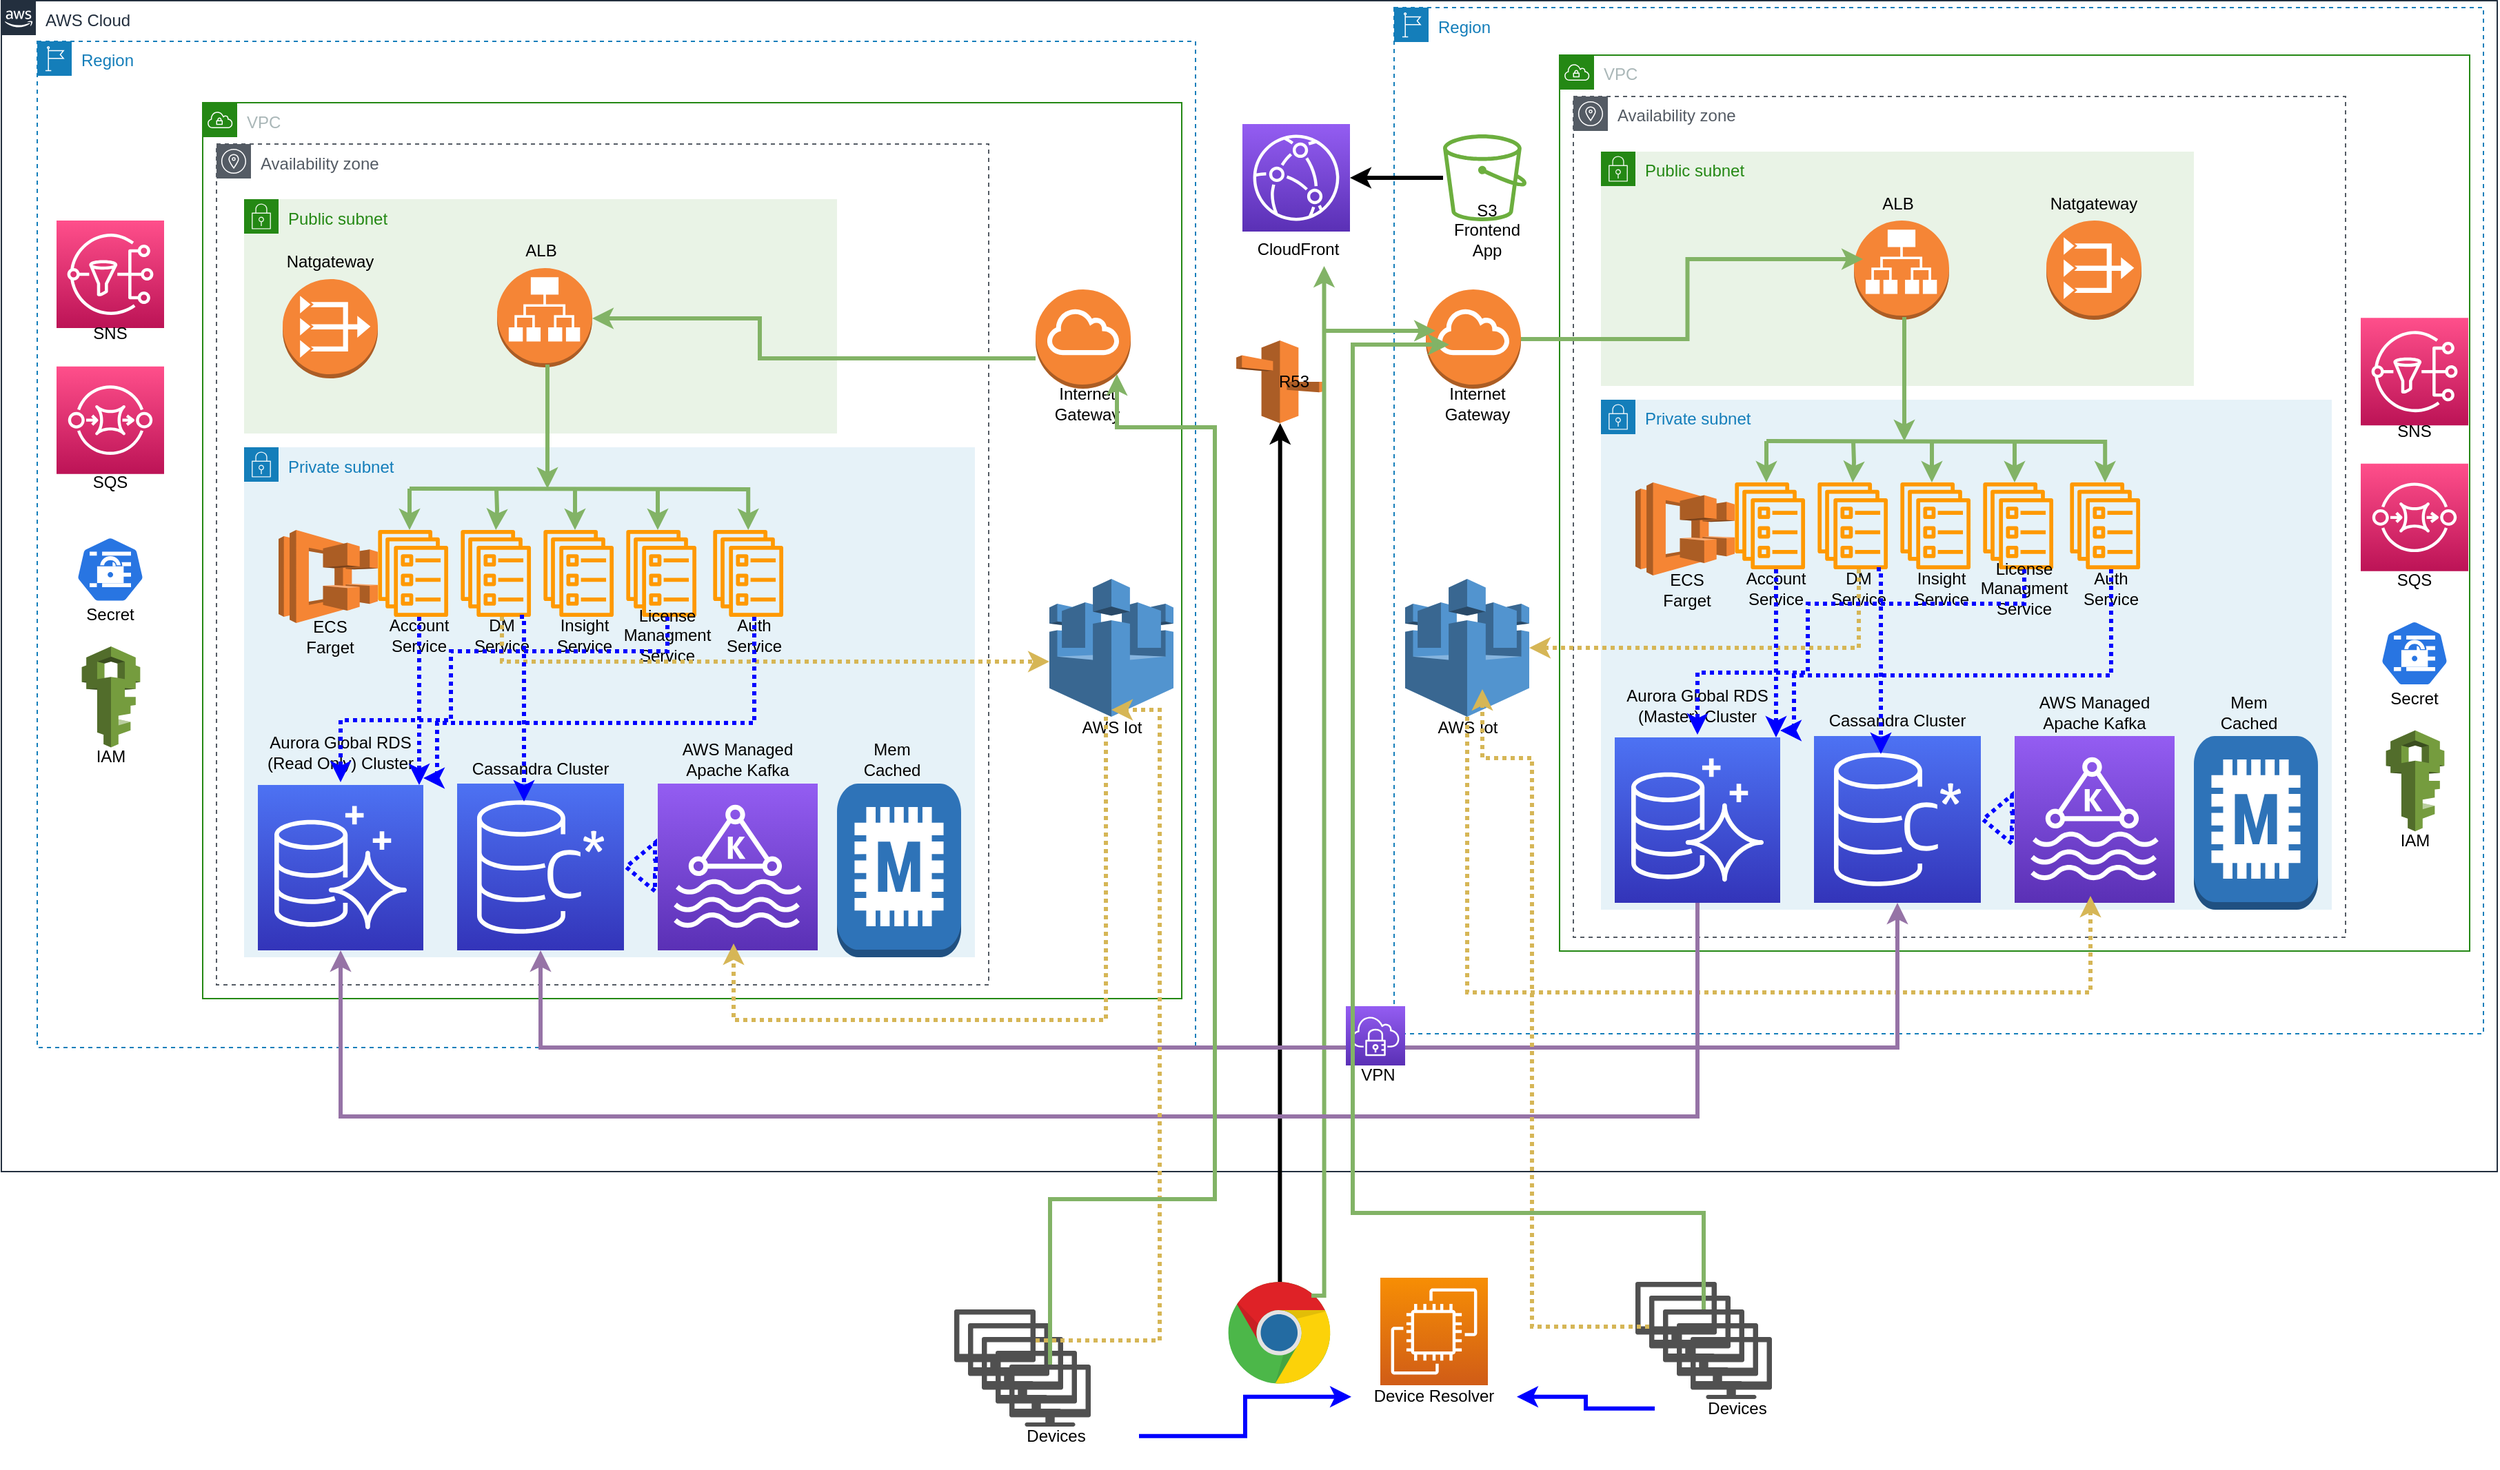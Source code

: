 <mxfile version="15.4.0" type="device"><diagram id="Ht1M8jgEwFfnCIfOTk4-" name="Page-1"><mxGraphModel dx="2255" dy="1625" grid="1" gridSize="10" guides="1" tooltips="1" connect="1" arrows="1" fold="1" page="1" pageScale="1" pageWidth="1169" pageHeight="827" math="0" shadow="0"><root><mxCell id="0"/><mxCell id="1" parent="0"/><mxCell id="UEzPUAAOIrF-is8g5C7q-175" value="AWS Cloud" style="points=[[0,0],[0.25,0],[0.5,0],[0.75,0],[1,0],[1,0.25],[1,0.5],[1,0.75],[1,1],[0.75,1],[0.5,1],[0.25,1],[0,1],[0,0.75],[0,0.5],[0,0.25]];outlineConnect=0;gradientColor=none;html=1;whiteSpace=wrap;fontSize=12;fontStyle=0;shape=mxgraph.aws4.group;grIcon=mxgraph.aws4.group_aws_cloud_alt;strokeColor=#232F3E;fillColor=none;verticalAlign=top;align=left;spacingLeft=30;fontColor=#232F3E;dashed=0;labelBackgroundColor=#ffffff;" parent="1" vertex="1"><mxGeometry x="-600" y="-789.5" width="1810" height="849.5" as="geometry"/></mxCell><mxCell id="PjZw5A2kM8g4ifbifl53-3" value="Region" style="points=[[0,0],[0.25,0],[0.5,0],[0.75,0],[1,0],[1,0.25],[1,0.5],[1,0.75],[1,1],[0.75,1],[0.5,1],[0.25,1],[0,1],[0,0.75],[0,0.5],[0,0.25]];outlineConnect=0;gradientColor=none;html=1;whiteSpace=wrap;fontSize=12;fontStyle=0;shape=mxgraph.aws4.group;grIcon=mxgraph.aws4.group_region;strokeColor=#147EBA;fillColor=none;verticalAlign=top;align=left;spacingLeft=30;fontColor=#147EBA;dashed=1;" parent="1" vertex="1"><mxGeometry x="410" y="-784.5" width="790" height="744.5" as="geometry"/></mxCell><mxCell id="PjZw5A2kM8g4ifbifl53-2" value="VPC" style="points=[[0,0],[0.25,0],[0.5,0],[0.75,0],[1,0],[1,0.25],[1,0.5],[1,0.75],[1,1],[0.75,1],[0.5,1],[0.25,1],[0,1],[0,0.75],[0,0.5],[0,0.25]];outlineConnect=0;gradientColor=none;html=1;whiteSpace=wrap;fontSize=12;fontStyle=0;shape=mxgraph.aws4.group;grIcon=mxgraph.aws4.group_vpc;strokeColor=#248814;fillColor=none;verticalAlign=top;align=left;spacingLeft=30;fontColor=#AAB7B8;dashed=0;" parent="1" vertex="1"><mxGeometry x="530" y="-750" width="660" height="650" as="geometry"/></mxCell><mxCell id="PjZw5A2kM8g4ifbifl53-6" value="Availability zone" style="sketch=0;outlineConnect=0;gradientColor=none;html=1;whiteSpace=wrap;fontSize=12;fontStyle=0;shape=mxgraph.aws4.group;grIcon=mxgraph.aws4.group_availability_zone;strokeColor=#545B64;fillColor=none;verticalAlign=top;align=left;spacingLeft=30;fontColor=#545B64;dashed=1;" parent="1" vertex="1"><mxGeometry x="540" y="-720" width="560" height="610" as="geometry"/></mxCell><mxCell id="PjZw5A2kM8g4ifbifl53-5" value="Private subnet" style="points=[[0,0],[0.25,0],[0.5,0],[0.75,0],[1,0],[1,0.25],[1,0.5],[1,0.75],[1,1],[0.75,1],[0.5,1],[0.25,1],[0,1],[0,0.75],[0,0.5],[0,0.25]];outlineConnect=0;gradientColor=none;html=1;whiteSpace=wrap;fontSize=12;fontStyle=0;shape=mxgraph.aws4.group;grIcon=mxgraph.aws4.group_security_group;grStroke=0;strokeColor=#147EBA;fillColor=#E6F2F8;verticalAlign=top;align=left;spacingLeft=30;fontColor=#147EBA;dashed=0;" parent="1" vertex="1"><mxGeometry x="560" y="-500" width="530" height="370" as="geometry"/></mxCell><mxCell id="PjZw5A2kM8g4ifbifl53-9" value="" style="group" parent="1" vertex="1" connectable="0"><mxGeometry x="570" y="-290" width="120" height="155" as="geometry"/></mxCell><mxCell id="PjZw5A2kM8g4ifbifl53-7" value="" style="sketch=0;points=[[0,0,0],[0.25,0,0],[0.5,0,0],[0.75,0,0],[1,0,0],[0,1,0],[0.25,1,0],[0.5,1,0],[0.75,1,0],[1,1,0],[0,0.25,0],[0,0.5,0],[0,0.75,0],[1,0.25,0],[1,0.5,0],[1,0.75,0]];outlineConnect=0;fontColor=#232F3E;gradientColor=#4D72F3;gradientDirection=north;fillColor=#3334B9;strokeColor=#ffffff;dashed=0;verticalLabelPosition=bottom;verticalAlign=top;align=center;html=1;fontSize=12;fontStyle=0;aspect=fixed;shape=mxgraph.aws4.resourceIcon;resIcon=mxgraph.aws4.aurora;" parent="PjZw5A2kM8g4ifbifl53-9" vertex="1"><mxGeometry y="35" width="120" height="120" as="geometry"/></mxCell><mxCell id="PjZw5A2kM8g4ifbifl53-8" value="Aurora Global RDS (Master) Cluster" style="text;html=1;strokeColor=none;fillColor=none;align=center;verticalAlign=middle;whiteSpace=wrap;rounded=0;" parent="PjZw5A2kM8g4ifbifl53-9" vertex="1"><mxGeometry y="-11.667" width="120" height="46.667" as="geometry"/></mxCell><mxCell id="PjZw5A2kM8g4ifbifl53-13" value="" style="group" parent="1" vertex="1" connectable="0"><mxGeometry x="714.5" y="-289.997" width="121" height="154.997" as="geometry"/></mxCell><mxCell id="PjZw5A2kM8g4ifbifl53-12" value="" style="sketch=0;points=[[0,0,0],[0.25,0,0],[0.5,0,0],[0.75,0,0],[1,0,0],[0,1,0],[0.25,1,0],[0.5,1,0],[0.75,1,0],[1,1,0],[0,0.25,0],[0,0.5,0],[0,0.75,0],[1,0.25,0],[1,0.5,0],[1,0.75,0]];outlineConnect=0;fontColor=#232F3E;gradientColor=#4D72F3;gradientDirection=north;fillColor=#3334B9;strokeColor=#ffffff;dashed=0;verticalLabelPosition=bottom;verticalAlign=top;align=center;html=1;fontSize=12;fontStyle=0;aspect=fixed;shape=mxgraph.aws4.resourceIcon;resIcon=mxgraph.aws4.managed_apache_cassandra_service;" parent="PjZw5A2kM8g4ifbifl53-13" vertex="1"><mxGeometry y="33.997" width="121" height="121" as="geometry"/></mxCell><mxCell id="PjZw5A2kM8g4ifbifl53-11" value="Cassandra Cluster" style="text;html=1;strokeColor=none;fillColor=none;align=center;verticalAlign=middle;whiteSpace=wrap;rounded=0;" parent="PjZw5A2kM8g4ifbifl53-13" vertex="1"><mxGeometry width="120" height="46.667" as="geometry"/></mxCell><mxCell id="PjZw5A2kM8g4ifbifl53-32" value="" style="group" parent="1" vertex="1" connectable="0"><mxGeometry x="585" y="-440" width="375" height="90" as="geometry"/></mxCell><mxCell id="PjZw5A2kM8g4ifbifl53-14" value="" style="outlineConnect=0;dashed=0;verticalLabelPosition=bottom;verticalAlign=top;align=center;html=1;shape=mxgraph.aws3.ecs;fillColor=#F58534;gradientColor=none;" parent="PjZw5A2kM8g4ifbifl53-32" vertex="1"><mxGeometry width="72" height="67.5" as="geometry"/></mxCell><mxCell id="PjZw5A2kM8g4ifbifl53-18" value="" style="group" parent="PjZw5A2kM8g4ifbifl53-32" vertex="1" connectable="0"><mxGeometry x="72" width="60" height="90" as="geometry"/></mxCell><mxCell id="PjZw5A2kM8g4ifbifl53-16" value="" style="sketch=0;outlineConnect=0;fontColor=#232F3E;gradientColor=none;fillColor=#FF9900;strokeColor=none;dashed=0;verticalLabelPosition=bottom;verticalAlign=top;align=center;html=1;fontSize=12;fontStyle=0;aspect=fixed;pointerEvents=1;shape=mxgraph.aws4.ecs_service;" parent="PjZw5A2kM8g4ifbifl53-18" vertex="1"><mxGeometry width="51.19" height="63" as="geometry"/></mxCell><mxCell id="PjZw5A2kM8g4ifbifl53-17" value="Account Service" style="text;html=1;strokeColor=none;fillColor=none;align=center;verticalAlign=middle;whiteSpace=wrap;rounded=0;" parent="PjZw5A2kM8g4ifbifl53-18" vertex="1"><mxGeometry y="63" width="60" height="27" as="geometry"/></mxCell><mxCell id="PjZw5A2kM8g4ifbifl53-19" value="" style="group" parent="PjZw5A2kM8g4ifbifl53-32" vertex="1" connectable="0"><mxGeometry x="132" width="60" height="90" as="geometry"/></mxCell><mxCell id="PjZw5A2kM8g4ifbifl53-20" value="" style="sketch=0;outlineConnect=0;fontColor=#232F3E;gradientColor=none;fillColor=#FF9900;strokeColor=none;dashed=0;verticalLabelPosition=bottom;verticalAlign=top;align=center;html=1;fontSize=12;fontStyle=0;aspect=fixed;pointerEvents=1;shape=mxgraph.aws4.ecs_service;" parent="PjZw5A2kM8g4ifbifl53-19" vertex="1"><mxGeometry width="51.19" height="63" as="geometry"/></mxCell><mxCell id="PjZw5A2kM8g4ifbifl53-21" value="DM Service" style="text;html=1;strokeColor=none;fillColor=none;align=center;verticalAlign=middle;whiteSpace=wrap;rounded=0;" parent="PjZw5A2kM8g4ifbifl53-19" vertex="1"><mxGeometry y="63" width="60" height="27" as="geometry"/></mxCell><mxCell id="PjZw5A2kM8g4ifbifl53-22" value="" style="group" parent="PjZw5A2kM8g4ifbifl53-32" vertex="1" connectable="0"><mxGeometry x="192" width="60" height="90" as="geometry"/></mxCell><mxCell id="PjZw5A2kM8g4ifbifl53-23" value="" style="sketch=0;outlineConnect=0;fontColor=#232F3E;gradientColor=none;fillColor=#FF9900;strokeColor=none;dashed=0;verticalLabelPosition=bottom;verticalAlign=top;align=center;html=1;fontSize=12;fontStyle=0;aspect=fixed;pointerEvents=1;shape=mxgraph.aws4.ecs_service;" parent="PjZw5A2kM8g4ifbifl53-22" vertex="1"><mxGeometry width="51.19" height="63" as="geometry"/></mxCell><mxCell id="PjZw5A2kM8g4ifbifl53-24" value="Insight Service" style="text;html=1;strokeColor=none;fillColor=none;align=center;verticalAlign=middle;whiteSpace=wrap;rounded=0;" parent="PjZw5A2kM8g4ifbifl53-22" vertex="1"><mxGeometry y="63" width="60" height="27" as="geometry"/></mxCell><mxCell id="PjZw5A2kM8g4ifbifl53-25" value="" style="group" parent="PjZw5A2kM8g4ifbifl53-32" vertex="1" connectable="0"><mxGeometry x="252" width="60" height="90" as="geometry"/></mxCell><mxCell id="PjZw5A2kM8g4ifbifl53-26" value="" style="sketch=0;outlineConnect=0;fontColor=#232F3E;gradientColor=none;fillColor=#FF9900;strokeColor=none;dashed=0;verticalLabelPosition=bottom;verticalAlign=top;align=center;html=1;fontSize=12;fontStyle=0;aspect=fixed;pointerEvents=1;shape=mxgraph.aws4.ecs_service;" parent="PjZw5A2kM8g4ifbifl53-25" vertex="1"><mxGeometry width="51.19" height="63" as="geometry"/></mxCell><mxCell id="PjZw5A2kM8g4ifbifl53-27" value="License Managment Service" style="text;html=1;strokeColor=none;fillColor=none;align=center;verticalAlign=middle;whiteSpace=wrap;rounded=0;" parent="PjZw5A2kM8g4ifbifl53-25" vertex="1"><mxGeometry y="63" width="60" height="27" as="geometry"/></mxCell><mxCell id="PjZw5A2kM8g4ifbifl53-28" value="" style="group" parent="PjZw5A2kM8g4ifbifl53-32" vertex="1" connectable="0"><mxGeometry x="315" width="60" height="90" as="geometry"/></mxCell><mxCell id="PjZw5A2kM8g4ifbifl53-29" value="" style="sketch=0;outlineConnect=0;fontColor=#232F3E;gradientColor=none;fillColor=#FF9900;strokeColor=none;dashed=0;verticalLabelPosition=bottom;verticalAlign=top;align=center;html=1;fontSize=12;fontStyle=0;aspect=fixed;pointerEvents=1;shape=mxgraph.aws4.ecs_service;" parent="PjZw5A2kM8g4ifbifl53-28" vertex="1"><mxGeometry width="51.19" height="63" as="geometry"/></mxCell><mxCell id="PjZw5A2kM8g4ifbifl53-30" value="Auth Service" style="text;html=1;strokeColor=none;fillColor=none;align=center;verticalAlign=middle;whiteSpace=wrap;rounded=0;" parent="PjZw5A2kM8g4ifbifl53-28" vertex="1"><mxGeometry y="63" width="60" height="27" as="geometry"/></mxCell><mxCell id="PjZw5A2kM8g4ifbifl53-31" value="ECS&lt;br&gt;Farget" style="text;html=1;strokeColor=none;fillColor=none;align=center;verticalAlign=middle;whiteSpace=wrap;rounded=0;" parent="PjZw5A2kM8g4ifbifl53-32" vertex="1"><mxGeometry y="65" width="75" height="25" as="geometry"/></mxCell><mxCell id="PjZw5A2kM8g4ifbifl53-33" value="Public subnet" style="points=[[0,0],[0.25,0],[0.5,0],[0.75,0],[1,0],[1,0.25],[1,0.5],[1,0.75],[1,1],[0.75,1],[0.5,1],[0.25,1],[0,1],[0,0.75],[0,0.5],[0,0.25]];outlineConnect=0;gradientColor=none;html=1;whiteSpace=wrap;fontSize=12;fontStyle=0;shape=mxgraph.aws4.group;grIcon=mxgraph.aws4.group_security_group;grStroke=0;strokeColor=#248814;fillColor=#E9F3E6;verticalAlign=top;align=left;spacingLeft=30;fontColor=#248814;dashed=0;" parent="1" vertex="1"><mxGeometry x="560" y="-680" width="430" height="170" as="geometry"/></mxCell><mxCell id="PjZw5A2kM8g4ifbifl53-36" value="" style="group" parent="1" vertex="1" connectable="0"><mxGeometry x="433" y="-580" width="75" height="95" as="geometry"/></mxCell><mxCell id="PjZw5A2kM8g4ifbifl53-34" value="" style="outlineConnect=0;dashed=0;verticalLabelPosition=bottom;verticalAlign=top;align=center;html=1;shape=mxgraph.aws3.internet_gateway;fillColor=#F58534;gradientColor=none;" parent="PjZw5A2kM8g4ifbifl53-36" vertex="1"><mxGeometry width="69" height="72" as="geometry"/></mxCell><mxCell id="PjZw5A2kM8g4ifbifl53-35" value="Internet Gateway" style="text;html=1;strokeColor=none;fillColor=none;align=center;verticalAlign=middle;whiteSpace=wrap;rounded=0;" parent="PjZw5A2kM8g4ifbifl53-36" vertex="1"><mxGeometry y="70" width="75" height="25" as="geometry"/></mxCell><mxCell id="PjZw5A2kM8g4ifbifl53-39" value="" style="group" parent="1" vertex="1" connectable="0"><mxGeometry x="737.5" y="-630" width="75" height="97" as="geometry"/></mxCell><mxCell id="PjZw5A2kM8g4ifbifl53-37" value="" style="outlineConnect=0;dashed=0;verticalLabelPosition=bottom;verticalAlign=top;align=center;html=1;shape=mxgraph.aws3.application_load_balancer;fillColor=#F58536;gradientColor=none;" parent="PjZw5A2kM8g4ifbifl53-39" vertex="1"><mxGeometry x="6" width="69" height="72" as="geometry"/></mxCell><mxCell id="PjZw5A2kM8g4ifbifl53-45" value="" style="sketch=0;points=[[0,0,0],[0.25,0,0],[0.5,0,0],[0.75,0,0],[1,0,0],[0,1,0],[0.25,1,0],[0.5,1,0],[0.75,1,0],[1,1,0],[0,0.25,0],[0,0.5,0],[0,0.75,0],[1,0.25,0],[1,0.5,0],[1,0.75,0]];outlineConnect=0;fontColor=#232F3E;gradientColor=#945DF2;gradientDirection=north;fillColor=#5A30B5;strokeColor=#ffffff;dashed=0;verticalLabelPosition=bottom;verticalAlign=top;align=center;html=1;fontSize=12;fontStyle=0;aspect=fixed;shape=mxgraph.aws4.resourceIcon;resIcon=mxgraph.aws4.managed_streaming_for_kafka;" parent="1" vertex="1"><mxGeometry x="860" y="-256" width="116" height="121" as="geometry"/></mxCell><mxCell id="PjZw5A2kM8g4ifbifl53-51" value="" style="group" parent="1" vertex="1" connectable="0"><mxGeometry x="418" y="-370" width="90" height="120" as="geometry"/></mxCell><mxCell id="PjZw5A2kM8g4ifbifl53-47" value="" style="outlineConnect=0;dashed=0;verticalLabelPosition=bottom;verticalAlign=top;align=center;html=1;shape=mxgraph.aws3.aws_iot;fillColor=#5294CF;gradientColor=none;" parent="PjZw5A2kM8g4ifbifl53-51" vertex="1"><mxGeometry width="90" height="100" as="geometry"/></mxCell><mxCell id="PjZw5A2kM8g4ifbifl53-48" value="AWS Iot" style="text;html=1;strokeColor=none;fillColor=none;align=center;verticalAlign=middle;whiteSpace=wrap;rounded=0;" parent="PjZw5A2kM8g4ifbifl53-51" vertex="1"><mxGeometry x="7.5" y="95" width="75" height="25" as="geometry"/></mxCell><mxCell id="PjZw5A2kM8g4ifbifl53-46" value="AWS Managed Apache Kafka" style="text;html=1;strokeColor=none;fillColor=none;align=center;verticalAlign=middle;whiteSpace=wrap;rounded=0;" parent="1" vertex="1"><mxGeometry x="857.5" y="-296.667" width="120" height="46.667" as="geometry"/></mxCell><mxCell id="PjZw5A2kM8g4ifbifl53-56" value="" style="group" parent="1" vertex="1" connectable="0"><mxGeometry x="445.5" y="-692.5" width="62.5" height="80" as="geometry"/></mxCell><mxCell id="PjZw5A2kM8g4ifbifl53-52" value="" style="sketch=0;outlineConnect=0;fontColor=#232F3E;gradientColor=none;fillColor=#6CAE3E;strokeColor=none;dashed=0;verticalLabelPosition=bottom;verticalAlign=top;align=center;html=1;fontSize=12;fontStyle=0;aspect=fixed;pointerEvents=1;shape=mxgraph.aws4.bucket;" parent="PjZw5A2kM8g4ifbifl53-56" vertex="1"><mxGeometry width="60.606" height="63.03" as="geometry"/></mxCell><mxCell id="PjZw5A2kM8g4ifbifl53-53" value="S3 Frontend App" style="text;html=1;strokeColor=none;fillColor=none;align=center;verticalAlign=middle;whiteSpace=wrap;rounded=0;" parent="PjZw5A2kM8g4ifbifl53-56" vertex="1"><mxGeometry y="59.798" width="62.5" height="20.202" as="geometry"/></mxCell><mxCell id="PjZw5A2kM8g4ifbifl53-65" value="" style="group;strokeWidth=1;strokeColor=none;" parent="1" vertex="1" connectable="0"><mxGeometry x="680" y="-470" width="185" height="10" as="geometry"/></mxCell><mxCell id="PjZw5A2kM8g4ifbifl53-58" value="" style="endArrow=classic;html=1;rounded=0;edgeStyle=orthogonalEdgeStyle;strokeWidth=3;fillColor=#d5e8d4;strokeColor=#82b366;" parent="PjZw5A2kM8g4ifbifl53-65" target="PjZw5A2kM8g4ifbifl53-29" edge="1"><mxGeometry width="50" height="50" relative="1" as="geometry"><mxPoint as="sourcePoint"/><mxPoint x="28" y="-50" as="targetPoint"/></mxGeometry></mxCell><mxCell id="PjZw5A2kM8g4ifbifl53-62" value="" style="endArrow=classic;html=1;rounded=0;edgeStyle=orthogonalEdgeStyle;strokeWidth=3;fillColor=#d5e8d4;strokeColor=#82b366;" parent="PjZw5A2kM8g4ifbifl53-65" target="PjZw5A2kM8g4ifbifl53-20" edge="1"><mxGeometry width="50" height="50" relative="1" as="geometry"><mxPoint x="63" as="sourcePoint"/><mxPoint x="63" as="targetPoint"/><Array as="points"/></mxGeometry></mxCell><mxCell id="PjZw5A2kM8g4ifbifl53-68" value="" style="dashed=0;outlineConnect=0;html=1;align=center;labelPosition=center;verticalLabelPosition=bottom;verticalAlign=top;shape=mxgraph.weblogos.chrome" parent="1" vertex="1"><mxGeometry x="289.8" y="140" width="74.8" height="75.4" as="geometry"/></mxCell><mxCell id="PjZw5A2kM8g4ifbifl53-69" value="" style="endArrow=classic;html=1;rounded=0;edgeStyle=orthogonalEdgeStyle;strokeWidth=3;fillColor=#d5e8d4;strokeColor=#82b366;entryX=0.094;entryY=0.389;entryDx=0;entryDy=0;entryPerimeter=0;" parent="1" source="PjZw5A2kM8g4ifbifl53-34" target="PjZw5A2kM8g4ifbifl53-37" edge="1"><mxGeometry width="50" height="50" relative="1" as="geometry"><mxPoint x="690.0" y="-490" as="sourcePoint"/><mxPoint x="690.4" y="-520" as="targetPoint"/><Array as="points"/></mxGeometry></mxCell><mxCell id="PjZw5A2kM8g4ifbifl53-72" value="" style="group" parent="1" vertex="1" connectable="0"><mxGeometry x="289.8" y="-543" width="75" height="85" as="geometry"/></mxCell><mxCell id="PjZw5A2kM8g4ifbifl53-70" value="" style="outlineConnect=0;dashed=0;verticalLabelPosition=bottom;verticalAlign=top;align=center;html=1;shape=mxgraph.aws3.route_53;fillColor=#F58536;gradientColor=none;strokeColor=default;strokeWidth=1;" parent="PjZw5A2kM8g4ifbifl53-72" vertex="1"><mxGeometry x="5.75" width="63.5" height="60" as="geometry"/></mxCell><mxCell id="PjZw5A2kM8g4ifbifl53-71" value="R53" style="text;html=1;strokeColor=none;fillColor=none;align=center;verticalAlign=middle;whiteSpace=wrap;rounded=0;" parent="PjZw5A2kM8g4ifbifl53-72" vertex="1"><mxGeometry x="10.2" y="17.5" width="75" height="25" as="geometry"/></mxCell><mxCell id="PjZw5A2kM8g4ifbifl53-73" value="" style="endArrow=classic;html=1;rounded=0;strokeWidth=3;edgeStyle=orthogonalEdgeStyle;" parent="1" source="PjZw5A2kM8g4ifbifl53-68" target="PjZw5A2kM8g4ifbifl53-70" edge="1"><mxGeometry width="50" height="50" relative="1" as="geometry"><mxPoint x="540" y="-390" as="sourcePoint"/><mxPoint x="590" y="-440" as="targetPoint"/></mxGeometry></mxCell><mxCell id="PjZw5A2kM8g4ifbifl53-76" value="" style="group" parent="1" vertex="1" connectable="0"><mxGeometry x="300" y="-700" width="78" height="103" as="geometry"/></mxCell><mxCell id="PjZw5A2kM8g4ifbifl53-74" value="" style="sketch=0;points=[[0,0,0],[0.25,0,0],[0.5,0,0],[0.75,0,0],[1,0,0],[0,1,0],[0.25,1,0],[0.5,1,0],[0.75,1,0],[1,1,0],[0,0.25,0],[0,0.5,0],[0,0.75,0],[1,0.25,0],[1,0.5,0],[1,0.75,0]];outlineConnect=0;fontColor=#232F3E;gradientColor=#945DF2;gradientDirection=north;fillColor=#5A30B5;strokeColor=#ffffff;dashed=0;verticalLabelPosition=bottom;verticalAlign=top;align=center;html=1;fontSize=12;fontStyle=0;aspect=fixed;shape=mxgraph.aws4.resourceIcon;resIcon=mxgraph.aws4.cloudfront;" parent="PjZw5A2kM8g4ifbifl53-76" vertex="1"><mxGeometry width="78" height="78" as="geometry"/></mxCell><mxCell id="PjZw5A2kM8g4ifbifl53-75" value="CloudFront" style="text;html=1;strokeColor=none;fillColor=none;align=center;verticalAlign=middle;whiteSpace=wrap;rounded=0;" parent="PjZw5A2kM8g4ifbifl53-76" vertex="1"><mxGeometry x="3" y="78" width="75" height="25" as="geometry"/></mxCell><mxCell id="PjZw5A2kM8g4ifbifl53-77" value="" style="endArrow=classic;html=1;rounded=0;strokeWidth=3;edgeStyle=orthogonalEdgeStyle;entryX=1;entryY=0.5;entryDx=0;entryDy=0;entryPerimeter=0;" parent="1" source="PjZw5A2kM8g4ifbifl53-52" target="PjZw5A2kM8g4ifbifl53-74" edge="1"><mxGeometry width="50" height="50" relative="1" as="geometry"><mxPoint x="337.4" y="-90" as="sourcePoint"/><mxPoint x="337.4" y="-473" as="targetPoint"/></mxGeometry></mxCell><mxCell id="PjZw5A2kM8g4ifbifl53-78" value="" style="endArrow=classic;html=1;rounded=0;edgeStyle=orthogonalEdgeStyle;strokeWidth=3;fillColor=#d5e8d4;strokeColor=#82b366;entryX=0.75;entryY=1;entryDx=0;entryDy=0;exitX=0.805;exitY=0.133;exitDx=0;exitDy=0;exitPerimeter=0;" parent="1" source="PjZw5A2kM8g4ifbifl53-68" target="PjZw5A2kM8g4ifbifl53-75" edge="1"><mxGeometry width="50" height="50" relative="1" as="geometry"><mxPoint x="337" y="70" as="sourcePoint"/><mxPoint x="584.986" y="39.998" as="targetPoint"/><Array as="points"><mxPoint x="359" y="150"/></Array></mxGeometry></mxCell><mxCell id="PjZw5A2kM8g4ifbifl53-80" value="" style="endArrow=classic;html=1;rounded=0;edgeStyle=orthogonalEdgeStyle;strokeWidth=3;fillColor=#d5e8d4;strokeColor=#82b366;" parent="1" edge="1"><mxGeometry width="50" height="50" relative="1" as="geometry"><mxPoint x="360" y="-550" as="sourcePoint"/><mxPoint x="440" y="-550" as="targetPoint"/><Array as="points"/></mxGeometry></mxCell><mxCell id="PjZw5A2kM8g4ifbifl53-85" value="" style="endArrow=classic;html=1;rounded=0;edgeStyle=orthogonalEdgeStyle;strokeWidth=3;fillColor=#d5e8d4;strokeColor=#82b366;" parent="1" edge="1"><mxGeometry width="50" height="50" relative="1" as="geometry"><mxPoint x="800" y="-470" as="sourcePoint"/><mxPoint x="800" y="-440" as="targetPoint"/><Array as="points"><mxPoint x="800" y="-440"/></Array></mxGeometry></mxCell><mxCell id="PjZw5A2kM8g4ifbifl53-86" value="" style="endArrow=classic;html=1;rounded=0;edgeStyle=orthogonalEdgeStyle;strokeWidth=3;fillColor=#d5e8d4;strokeColor=#82b366;" parent="1" edge="1"><mxGeometry width="50" height="50" relative="1" as="geometry"><mxPoint x="860" y="-470" as="sourcePoint"/><mxPoint x="860" y="-440" as="targetPoint"/><Array as="points"><mxPoint x="860" y="-440"/></Array></mxGeometry></mxCell><mxCell id="PjZw5A2kM8g4ifbifl53-87" value="" style="endArrow=classic;html=1;rounded=0;edgeStyle=orthogonalEdgeStyle;strokeWidth=3;fillColor=#d5e8d4;strokeColor=#82b366;" parent="1" edge="1"><mxGeometry width="50" height="50" relative="1" as="geometry"><mxPoint x="680" y="-470" as="sourcePoint"/><mxPoint x="680" y="-440" as="targetPoint"/><Array as="points"><mxPoint x="680" y="-440"/></Array></mxGeometry></mxCell><mxCell id="PjZw5A2kM8g4ifbifl53-88" value="" style="endArrow=classic;html=1;rounded=0;edgeStyle=orthogonalEdgeStyle;strokeWidth=3;fillColor=#d5e8d4;strokeColor=#82b366;" parent="1" edge="1"><mxGeometry width="50" height="50" relative="1" as="geometry"><mxPoint x="780" y="-560" as="sourcePoint"/><mxPoint x="780" y="-470" as="targetPoint"/><Array as="points"><mxPoint x="780" y="-530"/></Array></mxGeometry></mxCell><mxCell id="PjZw5A2kM8g4ifbifl53-89" value="" style="endArrow=classic;html=1;rounded=0;strokeWidth=3;edgeStyle=orthogonalEdgeStyle;strokeColor=#d6b656;fillColor=#fff2cc;dashed=1;dashPattern=1 1;" parent="1" source="PjZw5A2kM8g4ifbifl53-47" edge="1"><mxGeometry width="50" height="50" relative="1" as="geometry"><mxPoint x="865" y="-85" as="sourcePoint"/><mxPoint x="915" y="-140" as="targetPoint"/><Array as="points"><mxPoint x="463" y="-70"/><mxPoint x="915" y="-70"/></Array></mxGeometry></mxCell><mxCell id="PjZw5A2kM8g4ifbifl53-90" value="" style="endArrow=classic;html=1;rounded=0;strokeColor=#d6b656;strokeWidth=3;edgeStyle=orthogonalEdgeStyle;exitX=0.5;exitY=0;exitDx=0;exitDy=0;dashed=1;dashPattern=1 1;fillColor=#fff2cc;" parent="1" source="PjZw5A2kM8g4ifbifl53-21" target="PjZw5A2kM8g4ifbifl53-47" edge="1"><mxGeometry width="50" height="50" relative="1" as="geometry"><mxPoint x="500" y="-260" as="sourcePoint"/><mxPoint x="550" y="-310" as="targetPoint"/><Array as="points"><mxPoint x="747" y="-320"/></Array></mxGeometry></mxCell><mxCell id="PjZw5A2kM8g4ifbifl53-92" value="" style="endArrow=classic;html=1;rounded=0;dashed=1;dashPattern=1 1;strokeColor=#0000FF;strokeWidth=3;edgeStyle=orthogonalEdgeStyle;exitX=0.5;exitY=0;exitDx=0;exitDy=0;" parent="1" source="PjZw5A2kM8g4ifbifl53-17" target="PjZw5A2kM8g4ifbifl53-7" edge="1"><mxGeometry width="50" height="50" relative="1" as="geometry"><mxPoint x="650" y="-190" as="sourcePoint"/><mxPoint x="700" y="-240" as="targetPoint"/><Array as="points"><mxPoint x="687" y="-320"/><mxPoint x="687" y="-320"/></Array></mxGeometry></mxCell><mxCell id="PjZw5A2kM8g4ifbifl53-93" value="" style="endArrow=classic;html=1;rounded=0;dashed=1;dashPattern=1 1;strokeColor=#0000FF;strokeWidth=3;edgeStyle=orthogonalEdgeStyle;exitX=0.5;exitY=0;exitDx=0;exitDy=0;entryX=0.5;entryY=1;entryDx=0;entryDy=0;" parent="1" source="PjZw5A2kM8g4ifbifl53-27" edge="1"><mxGeometry width="50" height="50" relative="1" as="geometry"><mxPoint x="867" y="-352" as="sourcePoint"/><mxPoint x="630" y="-257" as="targetPoint"/><Array as="points"><mxPoint x="867" y="-352"/><mxPoint x="710" y="-352"/><mxPoint x="710" y="-302"/><mxPoint x="630" y="-302"/></Array></mxGeometry></mxCell><mxCell id="PjZw5A2kM8g4ifbifl53-91" value="" style="endArrow=classic;html=1;rounded=0;strokeColor=#0000FF;strokeWidth=3;edgeStyle=orthogonalEdgeStyle;dashed=1;dashPattern=1 1;" parent="1" edge="1"><mxGeometry width="50" height="50" relative="1" as="geometry"><mxPoint x="760" y="-377" as="sourcePoint"/><mxPoint x="763" y="-243" as="targetPoint"/><Array as="points"><mxPoint x="763" y="-377"/></Array></mxGeometry></mxCell><mxCell id="PjZw5A2kM8g4ifbifl53-96" value="" style="endArrow=classic;html=1;rounded=0;dashed=1;dashPattern=1 1;strokeColor=#0000FF;strokeWidth=3;edgeStyle=orthogonalEdgeStyle;exitX=0.5;exitY=0;exitDx=0;exitDy=0;" parent="1" source="PjZw5A2kM8g4ifbifl53-30" edge="1"><mxGeometry width="50" height="50" relative="1" as="geometry"><mxPoint x="540" y="-290" as="sourcePoint"/><mxPoint x="690" y="-260" as="targetPoint"/><Array as="points"><mxPoint x="930" y="-300"/><mxPoint x="700" y="-300"/><mxPoint x="700" y="-260"/></Array></mxGeometry></mxCell><mxCell id="PjZw5A2kM8g4ifbifl53-97" value="" style="shape=flexArrow;endArrow=classic;html=1;rounded=0;dashed=1;dashPattern=1 1;strokeColor=#0000FF;strokeWidth=3;edgeStyle=orthogonalEdgeStyle;" parent="1" source="PjZw5A2kM8g4ifbifl53-45" target="PjZw5A2kM8g4ifbifl53-12" edge="1"><mxGeometry width="50" height="50" relative="1" as="geometry"><mxPoint x="785.5" y="-160" as="sourcePoint"/><mxPoint x="835.5" y="-210" as="targetPoint"/></mxGeometry></mxCell><mxCell id="PjZw5A2kM8g4ifbifl53-38" value="ALB" style="text;html=1;strokeColor=none;fillColor=none;align=center;verticalAlign=middle;whiteSpace=wrap;rounded=0;" parent="1" vertex="1"><mxGeometry x="737.5" y="-655" width="75" height="25" as="geometry"/></mxCell><mxCell id="PjZw5A2kM8g4ifbifl53-98" value="" style="group" parent="1" vertex="1" connectable="0"><mxGeometry x="880" y="-655" width="75" height="122" as="geometry"/></mxCell><mxCell id="PjZw5A2kM8g4ifbifl53-67" value="" style="group" parent="PjZw5A2kM8g4ifbifl53-98" vertex="1" connectable="0"><mxGeometry y="25" width="75" height="97" as="geometry"/></mxCell><mxCell id="PjZw5A2kM8g4ifbifl53-40" value="" style="outlineConnect=0;dashed=0;verticalLabelPosition=bottom;verticalAlign=top;align=center;html=1;shape=mxgraph.aws3.vpc_nat_gateway;fillColor=#F58536;gradientColor=none;" parent="PjZw5A2kM8g4ifbifl53-67" vertex="1"><mxGeometry x="3" width="69" height="72" as="geometry"/></mxCell><mxCell id="PjZw5A2kM8g4ifbifl53-41" value="Natgateway" style="text;html=1;strokeColor=none;fillColor=none;align=center;verticalAlign=middle;whiteSpace=wrap;rounded=0;" parent="PjZw5A2kM8g4ifbifl53-98" vertex="1"><mxGeometry width="75" height="25" as="geometry"/></mxCell><mxCell id="PjZw5A2kM8g4ifbifl53-101" value="" style="group" parent="1" vertex="1" connectable="0"><mxGeometry x="1090" y="-453.59" width="120" height="107.67" as="geometry"/></mxCell><mxCell id="PjZw5A2kM8g4ifbifl53-99" value="" style="sketch=0;points=[[0,0,0],[0.25,0,0],[0.5,0,0],[0.75,0,0],[1,0,0],[0,1,0],[0.25,1,0],[0.5,1,0],[0.75,1,0],[1,1,0],[0,0.25,0],[0,0.5,0],[0,0.75,0],[1,0.25,0],[1,0.5,0],[1,0.75,0]];outlineConnect=0;fontColor=#232F3E;gradientColor=#FF4F8B;gradientDirection=north;fillColor=#BC1356;strokeColor=#ffffff;dashed=0;verticalLabelPosition=bottom;verticalAlign=top;align=center;html=1;fontSize=12;fontStyle=0;aspect=fixed;shape=mxgraph.aws4.resourceIcon;resIcon=mxgraph.aws4.sqs;" parent="PjZw5A2kM8g4ifbifl53-101" vertex="1"><mxGeometry x="21" width="78" height="78" as="geometry"/></mxCell><mxCell id="PjZw5A2kM8g4ifbifl53-100" value="SQS" style="text;html=1;strokeColor=none;fillColor=none;align=center;verticalAlign=middle;whiteSpace=wrap;rounded=0;" parent="PjZw5A2kM8g4ifbifl53-101" vertex="1"><mxGeometry y="61.003" width="120" height="46.667" as="geometry"/></mxCell><mxCell id="PjZw5A2kM8g4ifbifl53-104" value="" style="group" parent="1" vertex="1" connectable="0"><mxGeometry x="1090" y="-559.42" width="120" height="105.83" as="geometry"/></mxCell><mxCell id="PjZw5A2kM8g4ifbifl53-102" value="" style="sketch=0;points=[[0,0,0],[0.25,0,0],[0.5,0,0],[0.75,0,0],[1,0,0],[0,1,0],[0.25,1,0],[0.5,1,0],[0.75,1,0],[1,1,0],[0,0.25,0],[0,0.5,0],[0,0.75,0],[1,0.25,0],[1,0.5,0],[1,0.75,0]];outlineConnect=0;fontColor=#232F3E;gradientColor=#FF4F8B;gradientDirection=north;fillColor=#BC1356;strokeColor=#ffffff;dashed=0;verticalLabelPosition=bottom;verticalAlign=top;align=center;html=1;fontSize=12;fontStyle=0;aspect=fixed;shape=mxgraph.aws4.resourceIcon;resIcon=mxgraph.aws4.sns;" parent="PjZw5A2kM8g4ifbifl53-104" vertex="1"><mxGeometry x="21" width="78" height="78" as="geometry"/></mxCell><mxCell id="PjZw5A2kM8g4ifbifl53-103" value="SNS" style="text;html=1;strokeColor=none;fillColor=none;align=center;verticalAlign=middle;whiteSpace=wrap;rounded=0;" parent="PjZw5A2kM8g4ifbifl53-104" vertex="1"><mxGeometry y="59.163" width="120" height="46.667" as="geometry"/></mxCell><mxCell id="PjZw5A2kM8g4ifbifl53-107" value="" style="group" parent="1" vertex="1" connectable="0"><mxGeometry x="970" y="-296.667" width="120" height="166.667" as="geometry"/></mxCell><mxCell id="PjZw5A2kM8g4ifbifl53-105" value="" style="outlineConnect=0;dashed=0;verticalLabelPosition=bottom;verticalAlign=top;align=center;html=1;shape=mxgraph.aws3.memcached;fillColor=#2E73B8;gradientColor=none;strokeColor=default;strokeWidth=1;" parent="PjZw5A2kM8g4ifbifl53-107" vertex="1"><mxGeometry x="20" y="40.667" width="90" height="126" as="geometry"/></mxCell><mxCell id="PjZw5A2kM8g4ifbifl53-106" value="Mem&lt;br&gt;Cached" style="text;html=1;strokeColor=none;fillColor=none;align=center;verticalAlign=middle;whiteSpace=wrap;rounded=0;" parent="PjZw5A2kM8g4ifbifl53-107" vertex="1"><mxGeometry width="120" height="46.667" as="geometry"/></mxCell><mxCell id="PjZw5A2kM8g4ifbifl53-111" value="Region" style="points=[[0,0],[0.25,0],[0.5,0],[0.75,0],[1,0],[1,0.25],[1,0.5],[1,0.75],[1,1],[0.75,1],[0.5,1],[0.25,1],[0,1],[0,0.75],[0,0.5],[0,0.25]];outlineConnect=0;gradientColor=none;html=1;whiteSpace=wrap;fontSize=12;fontStyle=0;shape=mxgraph.aws4.group;grIcon=mxgraph.aws4.group_region;strokeColor=#147EBA;fillColor=none;verticalAlign=top;align=left;spacingLeft=30;fontColor=#147EBA;dashed=1;" parent="1" vertex="1"><mxGeometry x="-574" y="-760" width="840" height="730" as="geometry"/></mxCell><mxCell id="PjZw5A2kM8g4ifbifl53-112" value="VPC" style="points=[[0,0],[0.25,0],[0.5,0],[0.75,0],[1,0],[1,0.25],[1,0.5],[1,0.75],[1,1],[0.75,1],[0.5,1],[0.25,1],[0,1],[0,0.75],[0,0.5],[0,0.25]];outlineConnect=0;gradientColor=none;html=1;whiteSpace=wrap;fontSize=12;fontStyle=0;shape=mxgraph.aws4.group;grIcon=mxgraph.aws4.group_vpc;strokeColor=#248814;fillColor=none;verticalAlign=top;align=left;spacingLeft=30;fontColor=#AAB7B8;dashed=0;" parent="1" vertex="1"><mxGeometry x="-454" y="-715.5" width="710" height="650" as="geometry"/></mxCell><mxCell id="PjZw5A2kM8g4ifbifl53-113" value="Availability zone" style="sketch=0;outlineConnect=0;gradientColor=none;html=1;whiteSpace=wrap;fontSize=12;fontStyle=0;shape=mxgraph.aws4.group;grIcon=mxgraph.aws4.group_availability_zone;strokeColor=#545B64;fillColor=none;verticalAlign=top;align=left;spacingLeft=30;fontColor=#545B64;dashed=1;" parent="1" vertex="1"><mxGeometry x="-444" y="-685.5" width="560" height="610" as="geometry"/></mxCell><mxCell id="PjZw5A2kM8g4ifbifl53-114" value="Private subnet" style="points=[[0,0],[0.25,0],[0.5,0],[0.75,0],[1,0],[1,0.25],[1,0.5],[1,0.75],[1,1],[0.75,1],[0.5,1],[0.25,1],[0,1],[0,0.75],[0,0.5],[0,0.25]];outlineConnect=0;gradientColor=none;html=1;whiteSpace=wrap;fontSize=12;fontStyle=0;shape=mxgraph.aws4.group;grIcon=mxgraph.aws4.group_security_group;grStroke=0;strokeColor=#147EBA;fillColor=#E6F2F8;verticalAlign=top;align=left;spacingLeft=30;fontColor=#147EBA;dashed=0;" parent="1" vertex="1"><mxGeometry x="-424" y="-465.5" width="530" height="370" as="geometry"/></mxCell><mxCell id="PjZw5A2kM8g4ifbifl53-115" value="" style="group" parent="1" vertex="1" connectable="0"><mxGeometry x="-414" y="-255.5" width="120" height="155" as="geometry"/></mxCell><mxCell id="PjZw5A2kM8g4ifbifl53-116" value="" style="sketch=0;points=[[0,0,0],[0.25,0,0],[0.5,0,0],[0.75,0,0],[1,0,0],[0,1,0],[0.25,1,0],[0.5,1,0],[0.75,1,0],[1,1,0],[0,0.25,0],[0,0.5,0],[0,0.75,0],[1,0.25,0],[1,0.5,0],[1,0.75,0]];outlineConnect=0;fontColor=#232F3E;gradientColor=#4D72F3;gradientDirection=north;fillColor=#3334B9;strokeColor=#ffffff;dashed=0;verticalLabelPosition=bottom;verticalAlign=top;align=center;html=1;fontSize=12;fontStyle=0;aspect=fixed;shape=mxgraph.aws4.resourceIcon;resIcon=mxgraph.aws4.aurora;" parent="PjZw5A2kM8g4ifbifl53-115" vertex="1"><mxGeometry y="35" width="120" height="120" as="geometry"/></mxCell><mxCell id="PjZw5A2kM8g4ifbifl53-117" value="Aurora Global RDS (Read Only) Cluster" style="text;html=1;strokeColor=none;fillColor=none;align=center;verticalAlign=middle;whiteSpace=wrap;rounded=0;" parent="PjZw5A2kM8g4ifbifl53-115" vertex="1"><mxGeometry y="-11.667" width="120" height="46.667" as="geometry"/></mxCell><mxCell id="PjZw5A2kM8g4ifbifl53-118" value="" style="group" parent="1" vertex="1" connectable="0"><mxGeometry x="-269.5" y="-255.497" width="121" height="154.997" as="geometry"/></mxCell><mxCell id="PjZw5A2kM8g4ifbifl53-119" value="" style="sketch=0;points=[[0,0,0],[0.25,0,0],[0.5,0,0],[0.75,0,0],[1,0,0],[0,1,0],[0.25,1,0],[0.5,1,0],[0.75,1,0],[1,1,0],[0,0.25,0],[0,0.5,0],[0,0.75,0],[1,0.25,0],[1,0.5,0],[1,0.75,0]];outlineConnect=0;fontColor=#232F3E;gradientColor=#4D72F3;gradientDirection=north;fillColor=#3334B9;strokeColor=#ffffff;dashed=0;verticalLabelPosition=bottom;verticalAlign=top;align=center;html=1;fontSize=12;fontStyle=0;aspect=fixed;shape=mxgraph.aws4.resourceIcon;resIcon=mxgraph.aws4.managed_apache_cassandra_service;" parent="PjZw5A2kM8g4ifbifl53-118" vertex="1"><mxGeometry y="33.997" width="121" height="121" as="geometry"/></mxCell><mxCell id="PjZw5A2kM8g4ifbifl53-120" value="Cassandra Cluster" style="text;html=1;strokeColor=none;fillColor=none;align=center;verticalAlign=middle;whiteSpace=wrap;rounded=0;" parent="PjZw5A2kM8g4ifbifl53-118" vertex="1"><mxGeometry width="120" height="46.667" as="geometry"/></mxCell><mxCell id="PjZw5A2kM8g4ifbifl53-121" value="" style="group" parent="1" vertex="1" connectable="0"><mxGeometry x="-399" y="-405.5" width="375" height="90" as="geometry"/></mxCell><mxCell id="PjZw5A2kM8g4ifbifl53-122" value="" style="outlineConnect=0;dashed=0;verticalLabelPosition=bottom;verticalAlign=top;align=center;html=1;shape=mxgraph.aws3.ecs;fillColor=#F58534;gradientColor=none;" parent="PjZw5A2kM8g4ifbifl53-121" vertex="1"><mxGeometry width="72" height="67.5" as="geometry"/></mxCell><mxCell id="PjZw5A2kM8g4ifbifl53-123" value="" style="group" parent="PjZw5A2kM8g4ifbifl53-121" vertex="1" connectable="0"><mxGeometry x="72" width="60" height="90" as="geometry"/></mxCell><mxCell id="PjZw5A2kM8g4ifbifl53-124" value="" style="sketch=0;outlineConnect=0;fontColor=#232F3E;gradientColor=none;fillColor=#FF9900;strokeColor=none;dashed=0;verticalLabelPosition=bottom;verticalAlign=top;align=center;html=1;fontSize=12;fontStyle=0;aspect=fixed;pointerEvents=1;shape=mxgraph.aws4.ecs_service;" parent="PjZw5A2kM8g4ifbifl53-123" vertex="1"><mxGeometry width="51.19" height="63" as="geometry"/></mxCell><mxCell id="PjZw5A2kM8g4ifbifl53-125" value="Account Service" style="text;html=1;strokeColor=none;fillColor=none;align=center;verticalAlign=middle;whiteSpace=wrap;rounded=0;" parent="PjZw5A2kM8g4ifbifl53-123" vertex="1"><mxGeometry y="63" width="60" height="27" as="geometry"/></mxCell><mxCell id="PjZw5A2kM8g4ifbifl53-126" value="" style="group" parent="PjZw5A2kM8g4ifbifl53-121" vertex="1" connectable="0"><mxGeometry x="132" width="60" height="90" as="geometry"/></mxCell><mxCell id="PjZw5A2kM8g4ifbifl53-127" value="" style="sketch=0;outlineConnect=0;fontColor=#232F3E;gradientColor=none;fillColor=#FF9900;strokeColor=none;dashed=0;verticalLabelPosition=bottom;verticalAlign=top;align=center;html=1;fontSize=12;fontStyle=0;aspect=fixed;pointerEvents=1;shape=mxgraph.aws4.ecs_service;" parent="PjZw5A2kM8g4ifbifl53-126" vertex="1"><mxGeometry width="51.19" height="63" as="geometry"/></mxCell><mxCell id="PjZw5A2kM8g4ifbifl53-128" value="DM Service" style="text;html=1;strokeColor=none;fillColor=none;align=center;verticalAlign=middle;whiteSpace=wrap;rounded=0;" parent="PjZw5A2kM8g4ifbifl53-126" vertex="1"><mxGeometry y="63" width="60" height="27" as="geometry"/></mxCell><mxCell id="PjZw5A2kM8g4ifbifl53-129" value="" style="group" parent="PjZw5A2kM8g4ifbifl53-121" vertex="1" connectable="0"><mxGeometry x="192" width="60" height="90" as="geometry"/></mxCell><mxCell id="PjZw5A2kM8g4ifbifl53-130" value="" style="sketch=0;outlineConnect=0;fontColor=#232F3E;gradientColor=none;fillColor=#FF9900;strokeColor=none;dashed=0;verticalLabelPosition=bottom;verticalAlign=top;align=center;html=1;fontSize=12;fontStyle=0;aspect=fixed;pointerEvents=1;shape=mxgraph.aws4.ecs_service;" parent="PjZw5A2kM8g4ifbifl53-129" vertex="1"><mxGeometry width="51.19" height="63" as="geometry"/></mxCell><mxCell id="PjZw5A2kM8g4ifbifl53-131" value="Insight Service" style="text;html=1;strokeColor=none;fillColor=none;align=center;verticalAlign=middle;whiteSpace=wrap;rounded=0;" parent="PjZw5A2kM8g4ifbifl53-129" vertex="1"><mxGeometry y="63" width="60" height="27" as="geometry"/></mxCell><mxCell id="PjZw5A2kM8g4ifbifl53-132" value="" style="group" parent="PjZw5A2kM8g4ifbifl53-121" vertex="1" connectable="0"><mxGeometry x="252" width="60" height="90" as="geometry"/></mxCell><mxCell id="PjZw5A2kM8g4ifbifl53-133" value="" style="sketch=0;outlineConnect=0;fontColor=#232F3E;gradientColor=none;fillColor=#FF9900;strokeColor=none;dashed=0;verticalLabelPosition=bottom;verticalAlign=top;align=center;html=1;fontSize=12;fontStyle=0;aspect=fixed;pointerEvents=1;shape=mxgraph.aws4.ecs_service;" parent="PjZw5A2kM8g4ifbifl53-132" vertex="1"><mxGeometry width="51.19" height="63" as="geometry"/></mxCell><mxCell id="PjZw5A2kM8g4ifbifl53-134" value="License Managment Service" style="text;html=1;strokeColor=none;fillColor=none;align=center;verticalAlign=middle;whiteSpace=wrap;rounded=0;" parent="PjZw5A2kM8g4ifbifl53-132" vertex="1"><mxGeometry y="63" width="60" height="27" as="geometry"/></mxCell><mxCell id="PjZw5A2kM8g4ifbifl53-135" value="" style="group" parent="PjZw5A2kM8g4ifbifl53-121" vertex="1" connectable="0"><mxGeometry x="315" width="60" height="90" as="geometry"/></mxCell><mxCell id="PjZw5A2kM8g4ifbifl53-136" value="" style="sketch=0;outlineConnect=0;fontColor=#232F3E;gradientColor=none;fillColor=#FF9900;strokeColor=none;dashed=0;verticalLabelPosition=bottom;verticalAlign=top;align=center;html=1;fontSize=12;fontStyle=0;aspect=fixed;pointerEvents=1;shape=mxgraph.aws4.ecs_service;" parent="PjZw5A2kM8g4ifbifl53-135" vertex="1"><mxGeometry width="51.19" height="63" as="geometry"/></mxCell><mxCell id="PjZw5A2kM8g4ifbifl53-137" value="Auth Service" style="text;html=1;strokeColor=none;fillColor=none;align=center;verticalAlign=middle;whiteSpace=wrap;rounded=0;" parent="PjZw5A2kM8g4ifbifl53-135" vertex="1"><mxGeometry y="63" width="60" height="27" as="geometry"/></mxCell><mxCell id="PjZw5A2kM8g4ifbifl53-138" value="ECS&lt;br&gt;Farget" style="text;html=1;strokeColor=none;fillColor=none;align=center;verticalAlign=middle;whiteSpace=wrap;rounded=0;" parent="PjZw5A2kM8g4ifbifl53-121" vertex="1"><mxGeometry y="65" width="75" height="25" as="geometry"/></mxCell><mxCell id="PjZw5A2kM8g4ifbifl53-139" value="Public subnet" style="points=[[0,0],[0.25,0],[0.5,0],[0.75,0],[1,0],[1,0.25],[1,0.5],[1,0.75],[1,1],[0.75,1],[0.5,1],[0.25,1],[0,1],[0,0.75],[0,0.5],[0,0.25]];outlineConnect=0;gradientColor=none;html=1;whiteSpace=wrap;fontSize=12;fontStyle=0;shape=mxgraph.aws4.group;grIcon=mxgraph.aws4.group_security_group;grStroke=0;strokeColor=#248814;fillColor=#E9F3E6;verticalAlign=top;align=left;spacingLeft=30;fontColor=#248814;dashed=0;" parent="1" vertex="1"><mxGeometry x="-424" y="-645.5" width="430" height="170" as="geometry"/></mxCell><mxCell id="PjZw5A2kM8g4ifbifl53-143" value="" style="group" parent="1" vertex="1" connectable="0"><mxGeometry x="-246.5" y="-595.5" width="75" height="97" as="geometry"/></mxCell><mxCell id="PjZw5A2kM8g4ifbifl53-144" value="" style="outlineConnect=0;dashed=0;verticalLabelPosition=bottom;verticalAlign=top;align=center;html=1;shape=mxgraph.aws3.application_load_balancer;fillColor=#F58536;gradientColor=none;" parent="PjZw5A2kM8g4ifbifl53-143" vertex="1"><mxGeometry x="6" width="69" height="72" as="geometry"/></mxCell><mxCell id="PjZw5A2kM8g4ifbifl53-145" value="" style="sketch=0;points=[[0,0,0],[0.25,0,0],[0.5,0,0],[0.75,0,0],[1,0,0],[0,1,0],[0.25,1,0],[0.5,1,0],[0.75,1,0],[1,1,0],[0,0.25,0],[0,0.5,0],[0,0.75,0],[1,0.25,0],[1,0.5,0],[1,0.75,0]];outlineConnect=0;fontColor=#232F3E;gradientColor=#945DF2;gradientDirection=north;fillColor=#5A30B5;strokeColor=#ffffff;dashed=0;verticalLabelPosition=bottom;verticalAlign=top;align=center;html=1;fontSize=12;fontStyle=0;aspect=fixed;shape=mxgraph.aws4.resourceIcon;resIcon=mxgraph.aws4.managed_streaming_for_kafka;" parent="1" vertex="1"><mxGeometry x="-124" y="-221.5" width="116" height="121" as="geometry"/></mxCell><mxCell id="PjZw5A2kM8g4ifbifl53-146" value="" style="group" parent="1" vertex="1" connectable="0"><mxGeometry x="160" y="-370" width="90" height="120" as="geometry"/></mxCell><mxCell id="PjZw5A2kM8g4ifbifl53-147" value="" style="outlineConnect=0;dashed=0;verticalLabelPosition=bottom;verticalAlign=top;align=center;html=1;shape=mxgraph.aws3.aws_iot;fillColor=#5294CF;gradientColor=none;" parent="PjZw5A2kM8g4ifbifl53-146" vertex="1"><mxGeometry width="90" height="100" as="geometry"/></mxCell><mxCell id="PjZw5A2kM8g4ifbifl53-148" value="AWS Iot" style="text;html=1;strokeColor=none;fillColor=none;align=center;verticalAlign=middle;whiteSpace=wrap;rounded=0;" parent="PjZw5A2kM8g4ifbifl53-146" vertex="1"><mxGeometry x="7.5" y="95" width="75" height="25" as="geometry"/></mxCell><mxCell id="PjZw5A2kM8g4ifbifl53-149" value="AWS Managed Apache Kafka" style="text;html=1;strokeColor=none;fillColor=none;align=center;verticalAlign=middle;whiteSpace=wrap;rounded=0;" parent="1" vertex="1"><mxGeometry x="-126.5" y="-262.167" width="120" height="46.667" as="geometry"/></mxCell><mxCell id="PjZw5A2kM8g4ifbifl53-153" value="" style="group;strokeWidth=1;strokeColor=none;" parent="1" vertex="1" connectable="0"><mxGeometry x="-304" y="-435.5" width="185" height="10" as="geometry"/></mxCell><mxCell id="PjZw5A2kM8g4ifbifl53-154" value="" style="endArrow=classic;html=1;rounded=0;edgeStyle=orthogonalEdgeStyle;strokeWidth=3;fillColor=#d5e8d4;strokeColor=#82b366;" parent="PjZw5A2kM8g4ifbifl53-153" target="PjZw5A2kM8g4ifbifl53-136" edge="1"><mxGeometry width="50" height="50" relative="1" as="geometry"><mxPoint as="sourcePoint"/><mxPoint x="28" y="-50" as="targetPoint"/></mxGeometry></mxCell><mxCell id="PjZw5A2kM8g4ifbifl53-155" value="" style="endArrow=classic;html=1;rounded=0;edgeStyle=orthogonalEdgeStyle;strokeWidth=3;fillColor=#d5e8d4;strokeColor=#82b366;" parent="PjZw5A2kM8g4ifbifl53-153" target="PjZw5A2kM8g4ifbifl53-127" edge="1"><mxGeometry width="50" height="50" relative="1" as="geometry"><mxPoint x="63" as="sourcePoint"/><mxPoint x="63" as="targetPoint"/><Array as="points"/></mxGeometry></mxCell><mxCell id="PjZw5A2kM8g4ifbifl53-156" value="" style="endArrow=classic;html=1;rounded=0;edgeStyle=orthogonalEdgeStyle;strokeWidth=3;fillColor=#d5e8d4;strokeColor=#82b366;" parent="1" source="PjZw5A2kM8g4ifbifl53-192" target="PjZw5A2kM8g4ifbifl53-144" edge="1"><mxGeometry x="-584" y="-750" width="50" height="50" as="geometry"><mxPoint x="-482" y="-509.5" as="sourcePoint"/><mxPoint x="-293.6" y="-485.5" as="targetPoint"/><Array as="points"><mxPoint x="-50" y="-530"/><mxPoint x="-50" y="-559"/></Array></mxGeometry></mxCell><mxCell id="PjZw5A2kM8g4ifbifl53-165" value="" style="endArrow=classic;html=1;rounded=0;edgeStyle=orthogonalEdgeStyle;strokeWidth=3;fillColor=#d5e8d4;strokeColor=#82b366;" parent="1" edge="1"><mxGeometry x="-584" y="-750" width="50" height="50" as="geometry"><mxPoint x="-184" y="-435.5" as="sourcePoint"/><mxPoint x="-184" y="-405.5" as="targetPoint"/><Array as="points"><mxPoint x="-184" y="-405.5"/></Array></mxGeometry></mxCell><mxCell id="PjZw5A2kM8g4ifbifl53-166" value="" style="endArrow=classic;html=1;rounded=0;edgeStyle=orthogonalEdgeStyle;strokeWidth=3;fillColor=#d5e8d4;strokeColor=#82b366;" parent="1" edge="1"><mxGeometry x="-584" y="-750" width="50" height="50" as="geometry"><mxPoint x="-124" y="-435.5" as="sourcePoint"/><mxPoint x="-124" y="-405.5" as="targetPoint"/><Array as="points"><mxPoint x="-124" y="-405.5"/></Array></mxGeometry></mxCell><mxCell id="PjZw5A2kM8g4ifbifl53-167" value="" style="endArrow=classic;html=1;rounded=0;edgeStyle=orthogonalEdgeStyle;strokeWidth=3;fillColor=#d5e8d4;strokeColor=#82b366;" parent="1" edge="1"><mxGeometry x="-584" y="-750" width="50" height="50" as="geometry"><mxPoint x="-304" y="-435.5" as="sourcePoint"/><mxPoint x="-304" y="-405.5" as="targetPoint"/><Array as="points"><mxPoint x="-304" y="-405.5"/></Array></mxGeometry></mxCell><mxCell id="PjZw5A2kM8g4ifbifl53-168" value="" style="endArrow=classic;html=1;rounded=0;edgeStyle=orthogonalEdgeStyle;strokeWidth=3;fillColor=#d5e8d4;strokeColor=#82b366;" parent="1" edge="1"><mxGeometry x="-584" y="-750" width="50" height="50" as="geometry"><mxPoint x="-204" y="-525.5" as="sourcePoint"/><mxPoint x="-204" y="-435.5" as="targetPoint"/><Array as="points"><mxPoint x="-204" y="-495.5"/></Array></mxGeometry></mxCell><mxCell id="PjZw5A2kM8g4ifbifl53-169" value="" style="endArrow=classic;html=1;rounded=0;strokeWidth=3;edgeStyle=orthogonalEdgeStyle;strokeColor=#d6b656;fillColor=#fff2cc;dashed=1;dashPattern=1 1;" parent="1" source="PjZw5A2kM8g4ifbifl53-147" edge="1"><mxGeometry x="-584" y="-750" width="50" height="50" as="geometry"><mxPoint x="-119" y="-50.5" as="sourcePoint"/><mxPoint x="-69" y="-105.5" as="targetPoint"/><Array as="points"><mxPoint x="201" y="-50"/><mxPoint x="-69" y="-50"/></Array></mxGeometry></mxCell><mxCell id="PjZw5A2kM8g4ifbifl53-170" value="" style="endArrow=classic;html=1;rounded=0;strokeColor=#d6b656;strokeWidth=3;edgeStyle=orthogonalEdgeStyle;exitX=0.5;exitY=0;exitDx=0;exitDy=0;dashed=1;dashPattern=1 1;fillColor=#fff2cc;" parent="1" source="PjZw5A2kM8g4ifbifl53-128" target="PjZw5A2kM8g4ifbifl53-147" edge="1"><mxGeometry x="-584" y="-750" width="50" height="50" as="geometry"><mxPoint x="-484" y="-225.5" as="sourcePoint"/><mxPoint x="-434" y="-275.5" as="targetPoint"/><Array as="points"><mxPoint x="-237" y="-310"/></Array></mxGeometry></mxCell><mxCell id="PjZw5A2kM8g4ifbifl53-171" value="" style="endArrow=classic;html=1;rounded=0;dashed=1;dashPattern=1 1;strokeColor=#0000FF;strokeWidth=3;edgeStyle=orthogonalEdgeStyle;exitX=0.5;exitY=0;exitDx=0;exitDy=0;" parent="1" source="PjZw5A2kM8g4ifbifl53-125" target="PjZw5A2kM8g4ifbifl53-116" edge="1"><mxGeometry x="-584" y="-750" width="50" height="50" as="geometry"><mxPoint x="-334" y="-155.5" as="sourcePoint"/><mxPoint x="-284" y="-205.5" as="targetPoint"/><Array as="points"><mxPoint x="-297" y="-285.5"/><mxPoint x="-297" y="-285.5"/></Array></mxGeometry></mxCell><mxCell id="PjZw5A2kM8g4ifbifl53-172" value="" style="endArrow=classic;html=1;rounded=0;dashed=1;dashPattern=1 1;strokeColor=#0000FF;strokeWidth=3;edgeStyle=orthogonalEdgeStyle;exitX=0.5;exitY=0;exitDx=0;exitDy=0;entryX=0.5;entryY=1;entryDx=0;entryDy=0;" parent="1" source="PjZw5A2kM8g4ifbifl53-134" edge="1"><mxGeometry x="-584" y="-750" width="50" height="50" as="geometry"><mxPoint x="-117" y="-317.5" as="sourcePoint"/><mxPoint x="-354" y="-222.5" as="targetPoint"/><Array as="points"><mxPoint x="-117" y="-317.5"/><mxPoint x="-274" y="-317.5"/><mxPoint x="-274" y="-267.5"/><mxPoint x="-354" y="-267.5"/></Array></mxGeometry></mxCell><mxCell id="PjZw5A2kM8g4ifbifl53-173" value="" style="endArrow=classic;html=1;rounded=0;strokeColor=#0000FF;strokeWidth=3;edgeStyle=orthogonalEdgeStyle;dashed=1;dashPattern=1 1;" parent="1" edge="1"><mxGeometry x="-584" y="-750" width="50" height="50" as="geometry"><mxPoint x="-224" y="-342.5" as="sourcePoint"/><mxPoint x="-221" y="-208.5" as="targetPoint"/><Array as="points"><mxPoint x="-221" y="-342.5"/></Array></mxGeometry></mxCell><mxCell id="PjZw5A2kM8g4ifbifl53-174" value="" style="endArrow=classic;html=1;rounded=0;dashed=1;dashPattern=1 1;strokeColor=#0000FF;strokeWidth=3;edgeStyle=orthogonalEdgeStyle;exitX=0.5;exitY=0;exitDx=0;exitDy=0;" parent="1" source="PjZw5A2kM8g4ifbifl53-137" edge="1"><mxGeometry x="-584" y="-750" width="50" height="50" as="geometry"><mxPoint x="-444" y="-255.5" as="sourcePoint"/><mxPoint x="-294" y="-225.5" as="targetPoint"/><Array as="points"><mxPoint x="-54" y="-265.5"/><mxPoint x="-284" y="-265.5"/><mxPoint x="-284" y="-225.5"/></Array></mxGeometry></mxCell><mxCell id="PjZw5A2kM8g4ifbifl53-175" value="" style="shape=flexArrow;endArrow=classic;html=1;rounded=0;dashed=1;dashPattern=1 1;strokeColor=#0000FF;strokeWidth=3;edgeStyle=orthogonalEdgeStyle;" parent="1" source="PjZw5A2kM8g4ifbifl53-145" target="PjZw5A2kM8g4ifbifl53-119" edge="1"><mxGeometry x="-584" y="-750" width="50" height="50" as="geometry"><mxPoint x="-198.5" y="-125.5" as="sourcePoint"/><mxPoint x="-148.5" y="-175.5" as="targetPoint"/></mxGeometry></mxCell><mxCell id="PjZw5A2kM8g4ifbifl53-176" value="ALB" style="text;html=1;strokeColor=none;fillColor=none;align=center;verticalAlign=middle;whiteSpace=wrap;rounded=0;" parent="1" vertex="1"><mxGeometry x="-246.5" y="-620.5" width="75" height="25" as="geometry"/></mxCell><mxCell id="PjZw5A2kM8g4ifbifl53-177" value="" style="group" parent="1" vertex="1" connectable="0"><mxGeometry x="-399" y="-612.5" width="75" height="122" as="geometry"/></mxCell><mxCell id="PjZw5A2kM8g4ifbifl53-178" value="" style="group" parent="PjZw5A2kM8g4ifbifl53-177" vertex="1" connectable="0"><mxGeometry y="25" width="75" height="97" as="geometry"/></mxCell><mxCell id="PjZw5A2kM8g4ifbifl53-179" value="" style="outlineConnect=0;dashed=0;verticalLabelPosition=bottom;verticalAlign=top;align=center;html=1;shape=mxgraph.aws3.vpc_nat_gateway;fillColor=#F58536;gradientColor=none;" parent="PjZw5A2kM8g4ifbifl53-178" vertex="1"><mxGeometry x="3" width="69" height="72" as="geometry"/></mxCell><mxCell id="PjZw5A2kM8g4ifbifl53-180" value="Natgateway" style="text;html=1;strokeColor=none;fillColor=none;align=center;verticalAlign=middle;whiteSpace=wrap;rounded=0;" parent="PjZw5A2kM8g4ifbifl53-177" vertex="1"><mxGeometry width="75" height="25" as="geometry"/></mxCell><mxCell id="PjZw5A2kM8g4ifbifl53-181" value="" style="group" parent="1" vertex="1" connectable="0"><mxGeometry x="-581" y="-524.17" width="120" height="107.67" as="geometry"/></mxCell><mxCell id="PjZw5A2kM8g4ifbifl53-182" value="" style="sketch=0;points=[[0,0,0],[0.25,0,0],[0.5,0,0],[0.75,0,0],[1,0,0],[0,1,0],[0.25,1,0],[0.5,1,0],[0.75,1,0],[1,1,0],[0,0.25,0],[0,0.5,0],[0,0.75,0],[1,0.25,0],[1,0.5,0],[1,0.75,0]];outlineConnect=0;fontColor=#232F3E;gradientColor=#FF4F8B;gradientDirection=north;fillColor=#BC1356;strokeColor=#ffffff;dashed=0;verticalLabelPosition=bottom;verticalAlign=top;align=center;html=1;fontSize=12;fontStyle=0;aspect=fixed;shape=mxgraph.aws4.resourceIcon;resIcon=mxgraph.aws4.sqs;" parent="PjZw5A2kM8g4ifbifl53-181" vertex="1"><mxGeometry x="21" width="78" height="78" as="geometry"/></mxCell><mxCell id="PjZw5A2kM8g4ifbifl53-183" value="SQS" style="text;html=1;strokeColor=none;fillColor=none;align=center;verticalAlign=middle;whiteSpace=wrap;rounded=0;" parent="PjZw5A2kM8g4ifbifl53-181" vertex="1"><mxGeometry y="61.003" width="120" height="46.667" as="geometry"/></mxCell><mxCell id="PjZw5A2kM8g4ifbifl53-184" value="" style="group" parent="1" vertex="1" connectable="0"><mxGeometry x="-581" y="-630" width="120" height="105.83" as="geometry"/></mxCell><mxCell id="PjZw5A2kM8g4ifbifl53-185" value="" style="sketch=0;points=[[0,0,0],[0.25,0,0],[0.5,0,0],[0.75,0,0],[1,0,0],[0,1,0],[0.25,1,0],[0.5,1,0],[0.75,1,0],[1,1,0],[0,0.25,0],[0,0.5,0],[0,0.75,0],[1,0.25,0],[1,0.5,0],[1,0.75,0]];outlineConnect=0;fontColor=#232F3E;gradientColor=#FF4F8B;gradientDirection=north;fillColor=#BC1356;strokeColor=#ffffff;dashed=0;verticalLabelPosition=bottom;verticalAlign=top;align=center;html=1;fontSize=12;fontStyle=0;aspect=fixed;shape=mxgraph.aws4.resourceIcon;resIcon=mxgraph.aws4.sns;" parent="PjZw5A2kM8g4ifbifl53-184" vertex="1"><mxGeometry x="21" width="78" height="78" as="geometry"/></mxCell><mxCell id="PjZw5A2kM8g4ifbifl53-186" value="SNS" style="text;html=1;strokeColor=none;fillColor=none;align=center;verticalAlign=middle;whiteSpace=wrap;rounded=0;" parent="PjZw5A2kM8g4ifbifl53-184" vertex="1"><mxGeometry y="59.163" width="120" height="46.667" as="geometry"/></mxCell><mxCell id="PjZw5A2kM8g4ifbifl53-187" value="" style="group" parent="1" vertex="1" connectable="0"><mxGeometry x="-14" y="-262.167" width="120" height="166.667" as="geometry"/></mxCell><mxCell id="PjZw5A2kM8g4ifbifl53-188" value="" style="outlineConnect=0;dashed=0;verticalLabelPosition=bottom;verticalAlign=top;align=center;html=1;shape=mxgraph.aws3.memcached;fillColor=#2E73B8;gradientColor=none;strokeColor=default;strokeWidth=1;" parent="PjZw5A2kM8g4ifbifl53-187" vertex="1"><mxGeometry x="20" y="40.667" width="90" height="126" as="geometry"/></mxCell><mxCell id="PjZw5A2kM8g4ifbifl53-189" value="Mem&lt;br&gt;Cached" style="text;html=1;strokeColor=none;fillColor=none;align=center;verticalAlign=middle;whiteSpace=wrap;rounded=0;" parent="PjZw5A2kM8g4ifbifl53-187" vertex="1"><mxGeometry width="120" height="46.667" as="geometry"/></mxCell><mxCell id="PjZw5A2kM8g4ifbifl53-191" value="" style="group" parent="1" vertex="1" connectable="0"><mxGeometry x="150" y="-580" width="75" height="95" as="geometry"/></mxCell><mxCell id="PjZw5A2kM8g4ifbifl53-192" value="" style="outlineConnect=0;dashed=0;verticalLabelPosition=bottom;verticalAlign=top;align=center;html=1;shape=mxgraph.aws3.internet_gateway;fillColor=#F58534;gradientColor=none;" parent="PjZw5A2kM8g4ifbifl53-191" vertex="1"><mxGeometry width="69" height="72" as="geometry"/></mxCell><mxCell id="PjZw5A2kM8g4ifbifl53-193" value="Internet Gateway" style="text;html=1;strokeColor=none;fillColor=none;align=center;verticalAlign=middle;whiteSpace=wrap;rounded=0;" parent="PjZw5A2kM8g4ifbifl53-191" vertex="1"><mxGeometry y="70" width="75" height="25" as="geometry"/></mxCell><mxCell id="PjZw5A2kM8g4ifbifl53-196" value="" style="group" parent="1" vertex="1" connectable="0"><mxGeometry x="-581" y="-400.84" width="120" height="80.67" as="geometry"/></mxCell><mxCell id="PjZw5A2kM8g4ifbifl53-194" value="" style="sketch=0;html=1;dashed=0;whitespace=wrap;fillColor=#2875E2;strokeColor=#ffffff;points=[[0.005,0.63,0],[0.1,0.2,0],[0.9,0.2,0],[0.5,0,0],[0.995,0.63,0],[0.72,0.99,0],[0.5,1,0],[0.28,0.99,0]];shape=mxgraph.kubernetes.icon;prIcon=secret" parent="PjZw5A2kM8g4ifbifl53-196" vertex="1"><mxGeometry x="35" width="50" height="48" as="geometry"/></mxCell><mxCell id="PjZw5A2kM8g4ifbifl53-195" value="Secret" style="text;html=1;strokeColor=none;fillColor=none;align=center;verticalAlign=middle;whiteSpace=wrap;rounded=0;" parent="PjZw5A2kM8g4ifbifl53-196" vertex="1"><mxGeometry y="34.003" width="120" height="46.667" as="geometry"/></mxCell><mxCell id="PjZw5A2kM8g4ifbifl53-199" value="" style="group" parent="1" vertex="1" connectable="0"><mxGeometry x="-581" y="-321" width="121" height="101" as="geometry"/></mxCell><mxCell id="PjZw5A2kM8g4ifbifl53-197" value="" style="outlineConnect=0;dashed=0;verticalLabelPosition=bottom;verticalAlign=top;align=center;html=1;shape=mxgraph.aws3.iam;fillColor=#759C3E;gradientColor=none;strokeColor=default;strokeWidth=1;" parent="PjZw5A2kM8g4ifbifl53-199" vertex="1"><mxGeometry x="39.325" width="42.35" height="73.26" as="geometry"/></mxCell><mxCell id="PjZw5A2kM8g4ifbifl53-198" value="IAM" style="text;html=1;strokeColor=none;fillColor=none;align=center;verticalAlign=middle;whiteSpace=wrap;rounded=0;" parent="PjZw5A2kM8g4ifbifl53-199" vertex="1"><mxGeometry y="58.792" width="121" height="42.208" as="geometry"/></mxCell><mxCell id="PjZw5A2kM8g4ifbifl53-200" value="" style="group" parent="1" vertex="1" connectable="0"><mxGeometry x="1090" y="-340" width="120" height="80.67" as="geometry"/></mxCell><mxCell id="PjZw5A2kM8g4ifbifl53-201" value="" style="sketch=0;html=1;dashed=0;whitespace=wrap;fillColor=#2875E2;strokeColor=#ffffff;points=[[0.005,0.63,0],[0.1,0.2,0],[0.9,0.2,0],[0.5,0,0],[0.995,0.63,0],[0.72,0.99,0],[0.5,1,0],[0.28,0.99,0]];shape=mxgraph.kubernetes.icon;prIcon=secret" parent="PjZw5A2kM8g4ifbifl53-200" vertex="1"><mxGeometry x="35" width="50" height="48" as="geometry"/></mxCell><mxCell id="PjZw5A2kM8g4ifbifl53-202" value="Secret" style="text;html=1;strokeColor=none;fillColor=none;align=center;verticalAlign=middle;whiteSpace=wrap;rounded=0;" parent="PjZw5A2kM8g4ifbifl53-200" vertex="1"><mxGeometry y="34.003" width="120" height="46.667" as="geometry"/></mxCell><mxCell id="PjZw5A2kM8g4ifbifl53-203" value="" style="group" parent="1" vertex="1" connectable="0"><mxGeometry x="1090" y="-260.16" width="121" height="101" as="geometry"/></mxCell><mxCell id="PjZw5A2kM8g4ifbifl53-204" value="" style="outlineConnect=0;dashed=0;verticalLabelPosition=bottom;verticalAlign=top;align=center;html=1;shape=mxgraph.aws3.iam;fillColor=#759C3E;gradientColor=none;strokeColor=default;strokeWidth=1;" parent="PjZw5A2kM8g4ifbifl53-203" vertex="1"><mxGeometry x="39.325" width="42.35" height="73.26" as="geometry"/></mxCell><mxCell id="PjZw5A2kM8g4ifbifl53-205" value="IAM" style="text;html=1;strokeColor=none;fillColor=none;align=center;verticalAlign=middle;whiteSpace=wrap;rounded=0;" parent="PjZw5A2kM8g4ifbifl53-203" vertex="1"><mxGeometry y="58.792" width="121" height="42.208" as="geometry"/></mxCell><mxCell id="PjZw5A2kM8g4ifbifl53-206" value="" style="endArrow=classic;html=1;rounded=0;strokeColor=#9673a6;strokeWidth=3;edgeStyle=orthogonalEdgeStyle;fillColor=#e1d5e7;exitX=0.5;exitY=1;exitDx=0;exitDy=0;exitPerimeter=0;" parent="1" source="PjZw5A2kM8g4ifbifl53-7" target="PjZw5A2kM8g4ifbifl53-116" edge="1"><mxGeometry width="50" height="50" relative="1" as="geometry"><mxPoint x="-80" y="80" as="sourcePoint"/><mxPoint x="30" y="-140" as="targetPoint"/><Array as="points"><mxPoint x="630" y="20"/><mxPoint x="-354" y="20"/></Array></mxGeometry></mxCell><mxCell id="PjZw5A2kM8g4ifbifl53-207" value="" style="endArrow=classic;startArrow=classic;html=1;rounded=0;strokeColor=#9673a6;strokeWidth=3;edgeStyle=orthogonalEdgeStyle;fillColor=#e1d5e7;" parent="1" source="PjZw5A2kM8g4ifbifl53-119" target="PjZw5A2kM8g4ifbifl53-12" edge="1"><mxGeometry width="50" height="50" relative="1" as="geometry"><mxPoint x="-20" y="-90" as="sourcePoint"/><mxPoint x="30" y="-140" as="targetPoint"/><Array as="points"><mxPoint x="-209" y="-30"/><mxPoint x="775" y="-30"/></Array></mxGeometry></mxCell><mxCell id="PjZw5A2kM8g4ifbifl53-210" value="" style="group" parent="1" vertex="1" connectable="0"><mxGeometry x="375" y="-60" width="46.5" height="60" as="geometry"/></mxCell><mxCell id="PjZw5A2kM8g4ifbifl53-208" value="" style="sketch=0;points=[[0,0,0],[0.25,0,0],[0.5,0,0],[0.75,0,0],[1,0,0],[0,1,0],[0.25,1,0],[0.5,1,0],[0.75,1,0],[1,1,0],[0,0.25,0],[0,0.5,0],[0,0.75,0],[1,0.25,0],[1,0.5,0],[1,0.75,0]];outlineConnect=0;fontColor=#232F3E;gradientColor=#945DF2;gradientDirection=north;fillColor=#5A30B5;strokeColor=#ffffff;dashed=0;verticalLabelPosition=bottom;verticalAlign=top;align=center;html=1;fontSize=12;fontStyle=0;aspect=fixed;shape=mxgraph.aws4.resourceIcon;resIcon=mxgraph.aws4.client_vpn;" parent="PjZw5A2kM8g4ifbifl53-210" vertex="1"><mxGeometry width="43" height="43" as="geometry"/></mxCell><mxCell id="PjZw5A2kM8g4ifbifl53-209" value="VPN" style="text;html=1;strokeColor=none;fillColor=none;align=center;verticalAlign=middle;whiteSpace=wrap;rounded=0;" parent="PjZw5A2kM8g4ifbifl53-210" vertex="1"><mxGeometry y="40" width="46.5" height="20" as="geometry"/></mxCell><mxCell id="PjZw5A2kM8g4ifbifl53-213" value="" style="group" parent="1" vertex="1" connectable="0"><mxGeometry x="379" y="137" width="120" height="109.667" as="geometry"/></mxCell><mxCell id="PjZw5A2kM8g4ifbifl53-211" value="" style="sketch=0;points=[[0,0,0],[0.25,0,0],[0.5,0,0],[0.75,0,0],[1,0,0],[0,1,0],[0.25,1,0],[0.5,1,0],[0.75,1,0],[1,1,0],[0,0.25,0],[0,0.5,0],[0,0.75,0],[1,0.25,0],[1,0.5,0],[1,0.75,0]];outlineConnect=0;fontColor=#232F3E;gradientColor=#F78E04;gradientDirection=north;fillColor=#D05C17;strokeColor=#ffffff;dashed=0;verticalLabelPosition=bottom;verticalAlign=top;align=center;html=1;fontSize=12;fontStyle=0;aspect=fixed;shape=mxgraph.aws4.resourceIcon;resIcon=mxgraph.aws4.ec2;" parent="PjZw5A2kM8g4ifbifl53-213" vertex="1"><mxGeometry x="21" width="78" height="78" as="geometry"/></mxCell><mxCell id="PjZw5A2kM8g4ifbifl53-212" value="Device Resolver" style="text;html=1;strokeColor=none;fillColor=none;align=center;verticalAlign=middle;whiteSpace=wrap;rounded=0;" parent="PjZw5A2kM8g4ifbifl53-213" vertex="1"><mxGeometry y="63" width="120" height="46.667" as="geometry"/></mxCell><mxCell id="PjZw5A2kM8g4ifbifl53-230" value="" style="group" parent="1" vertex="1" connectable="0"><mxGeometry x="91" y="160" width="134" height="115.167" as="geometry"/></mxCell><mxCell id="PjZw5A2kM8g4ifbifl53-231" value="" style="group" parent="PjZw5A2kM8g4ifbifl53-230" vertex="1" connectable="0"><mxGeometry width="99" height="85" as="geometry"/></mxCell><mxCell id="PjZw5A2kM8g4ifbifl53-232" value="" style="sketch=0;pointerEvents=1;shadow=0;dashed=0;html=1;strokeColor=none;fillColor=#505050;labelPosition=center;verticalLabelPosition=bottom;verticalAlign=top;outlineConnect=0;align=center;shape=mxgraph.office.devices.tv;" parent="PjZw5A2kM8g4ifbifl53-231" vertex="1"><mxGeometry width="59" height="45" as="geometry"/></mxCell><mxCell id="PjZw5A2kM8g4ifbifl53-233" value="" style="sketch=0;pointerEvents=1;shadow=0;dashed=0;html=1;strokeColor=none;fillColor=#505050;labelPosition=center;verticalLabelPosition=bottom;verticalAlign=top;outlineConnect=0;align=center;shape=mxgraph.office.devices.tv;" parent="PjZw5A2kM8g4ifbifl53-231" vertex="1"><mxGeometry x="10" y="10" width="59" height="45" as="geometry"/></mxCell><mxCell id="PjZw5A2kM8g4ifbifl53-234" value="" style="sketch=0;pointerEvents=1;shadow=0;dashed=0;html=1;strokeColor=none;fillColor=#505050;labelPosition=center;verticalLabelPosition=bottom;verticalAlign=top;outlineConnect=0;align=center;shape=mxgraph.office.devices.tv;" parent="PjZw5A2kM8g4ifbifl53-231" vertex="1"><mxGeometry x="20" y="20" width="59" height="45" as="geometry"/></mxCell><mxCell id="PjZw5A2kM8g4ifbifl53-235" value="" style="sketch=0;pointerEvents=1;shadow=0;dashed=0;html=1;strokeColor=none;fillColor=#505050;labelPosition=center;verticalLabelPosition=bottom;verticalAlign=top;outlineConnect=0;align=center;shape=mxgraph.office.devices.tv;" parent="PjZw5A2kM8g4ifbifl53-231" vertex="1"><mxGeometry x="30" y="30" width="59" height="45" as="geometry"/></mxCell><mxCell id="PjZw5A2kM8g4ifbifl53-236" value="" style="sketch=0;pointerEvents=1;shadow=0;dashed=0;html=1;strokeColor=none;fillColor=#505050;labelPosition=center;verticalLabelPosition=bottom;verticalAlign=top;outlineConnect=0;align=center;shape=mxgraph.office.devices.tv;" parent="PjZw5A2kM8g4ifbifl53-231" vertex="1"><mxGeometry x="40" y="40" width="59" height="45" as="geometry"/></mxCell><mxCell id="PjZw5A2kM8g4ifbifl53-237" value="Devices" style="text;html=1;strokeColor=none;fillColor=none;align=center;verticalAlign=middle;whiteSpace=wrap;rounded=0;" parent="PjZw5A2kM8g4ifbifl53-230" vertex="1"><mxGeometry x="14" y="68.5" width="120" height="46.667" as="geometry"/></mxCell><mxCell id="PjZw5A2kM8g4ifbifl53-238" value="" style="group" parent="1" vertex="1" connectable="0"><mxGeometry x="585" y="140" width="134" height="115.167" as="geometry"/></mxCell><mxCell id="PjZw5A2kM8g4ifbifl53-239" value="" style="group" parent="PjZw5A2kM8g4ifbifl53-238" vertex="1" connectable="0"><mxGeometry width="99" height="85" as="geometry"/></mxCell><mxCell id="PjZw5A2kM8g4ifbifl53-240" value="" style="sketch=0;pointerEvents=1;shadow=0;dashed=0;html=1;strokeColor=none;fillColor=#505050;labelPosition=center;verticalLabelPosition=bottom;verticalAlign=top;outlineConnect=0;align=center;shape=mxgraph.office.devices.tv;" parent="PjZw5A2kM8g4ifbifl53-239" vertex="1"><mxGeometry width="59" height="45" as="geometry"/></mxCell><mxCell id="PjZw5A2kM8g4ifbifl53-241" value="" style="sketch=0;pointerEvents=1;shadow=0;dashed=0;html=1;strokeColor=none;fillColor=#505050;labelPosition=center;verticalLabelPosition=bottom;verticalAlign=top;outlineConnect=0;align=center;shape=mxgraph.office.devices.tv;" parent="PjZw5A2kM8g4ifbifl53-239" vertex="1"><mxGeometry x="10" y="10" width="59" height="45" as="geometry"/></mxCell><mxCell id="PjZw5A2kM8g4ifbifl53-242" value="" style="sketch=0;pointerEvents=1;shadow=0;dashed=0;html=1;strokeColor=none;fillColor=#505050;labelPosition=center;verticalLabelPosition=bottom;verticalAlign=top;outlineConnect=0;align=center;shape=mxgraph.office.devices.tv;" parent="PjZw5A2kM8g4ifbifl53-239" vertex="1"><mxGeometry x="20" y="20" width="59" height="45" as="geometry"/></mxCell><mxCell id="PjZw5A2kM8g4ifbifl53-243" value="" style="sketch=0;pointerEvents=1;shadow=0;dashed=0;html=1;strokeColor=none;fillColor=#505050;labelPosition=center;verticalLabelPosition=bottom;verticalAlign=top;outlineConnect=0;align=center;shape=mxgraph.office.devices.tv;" parent="PjZw5A2kM8g4ifbifl53-239" vertex="1"><mxGeometry x="30" y="30" width="59" height="45" as="geometry"/></mxCell><mxCell id="PjZw5A2kM8g4ifbifl53-244" value="" style="sketch=0;pointerEvents=1;shadow=0;dashed=0;html=1;strokeColor=none;fillColor=#505050;labelPosition=center;verticalLabelPosition=bottom;verticalAlign=top;outlineConnect=0;align=center;shape=mxgraph.office.devices.tv;" parent="PjZw5A2kM8g4ifbifl53-239" vertex="1"><mxGeometry x="40" y="40" width="59" height="45" as="geometry"/></mxCell><mxCell id="PjZw5A2kM8g4ifbifl53-245" value="Devices" style="text;html=1;strokeColor=none;fillColor=none;align=center;verticalAlign=middle;whiteSpace=wrap;rounded=0;" parent="PjZw5A2kM8g4ifbifl53-238" vertex="1"><mxGeometry x="14" y="68.5" width="120" height="46.667" as="geometry"/></mxCell><mxCell id="PjZw5A2kM8g4ifbifl53-264" value="" style="endArrow=classic;html=1;rounded=0;strokeColor=#0000FF;strokeWidth=3;edgeStyle=orthogonalEdgeStyle;" parent="1" source="PjZw5A2kM8g4ifbifl53-245" target="PjZw5A2kM8g4ifbifl53-212" edge="1"><mxGeometry width="50" height="50" relative="1" as="geometry"><mxPoint x="470" y="250" as="sourcePoint"/><mxPoint x="520" y="200" as="targetPoint"/></mxGeometry></mxCell><mxCell id="PjZw5A2kM8g4ifbifl53-265" value="" style="endArrow=classic;html=1;rounded=0;strokeColor=#0000FF;strokeWidth=3;edgeStyle=orthogonalEdgeStyle;" parent="1" source="PjZw5A2kM8g4ifbifl53-237" target="PjZw5A2kM8g4ifbifl53-212" edge="1"><mxGeometry width="50" height="50" relative="1" as="geometry"><mxPoint x="210" y="260" as="sourcePoint"/><mxPoint x="260" y="210" as="targetPoint"/></mxGeometry></mxCell><mxCell id="PjZw5A2kM8g4ifbifl53-268" value="" style="endArrow=classic;html=1;rounded=0;strokeColor=#d6b656;strokeWidth=3;edgeStyle=orthogonalEdgeStyle;dashed=1;dashPattern=1 1;fillColor=#fff2cc;" parent="1" source="PjZw5A2kM8g4ifbifl53-241" edge="1"><mxGeometry width="50" height="50" relative="1" as="geometry"><mxPoint x="757" y="-367" as="sourcePoint"/><mxPoint x="474" y="-290" as="targetPoint"/><Array as="points"><mxPoint x="510" y="173"/><mxPoint x="510" y="-240"/><mxPoint x="474" y="-240"/></Array></mxGeometry></mxCell><mxCell id="PjZw5A2kM8g4ifbifl53-269" value="" style="endArrow=classic;html=1;rounded=0;strokeColor=#d6b656;strokeWidth=3;edgeStyle=orthogonalEdgeStyle;dashed=1;dashPattern=1 1;fillColor=#fff2cc;entryX=0.5;entryY=0;entryDx=0;entryDy=0;" parent="1" source="PjZw5A2kM8g4ifbifl53-232" target="PjZw5A2kM8g4ifbifl53-148" edge="1"><mxGeometry width="50" height="50" relative="1" as="geometry"><mxPoint x="605" y="182.5" as="sourcePoint"/><mxPoint x="484" y="-280" as="targetPoint"/><Array as="points"><mxPoint x="240" y="183"/><mxPoint x="240" y="-275"/></Array></mxGeometry></mxCell><mxCell id="PjZw5A2kM8g4ifbifl53-270" value="" style="endArrow=classic;html=1;rounded=0;edgeStyle=orthogonalEdgeStyle;strokeWidth=3;fillColor=#d5e8d4;strokeColor=#82b366;entryX=0.855;entryY=0.855;entryDx=0;entryDy=0;entryPerimeter=0;" parent="1" source="PjZw5A2kM8g4ifbifl53-236" target="PjZw5A2kM8g4ifbifl53-192" edge="1"><mxGeometry width="50" height="50" relative="1" as="geometry"><mxPoint x="370" y="-540" as="sourcePoint"/><mxPoint x="450" y="-540" as="targetPoint"/><Array as="points"><mxPoint x="160" y="80"/><mxPoint x="280" y="80"/><mxPoint x="280" y="-480"/><mxPoint x="209" y="-480"/></Array></mxGeometry></mxCell><mxCell id="PjZw5A2kM8g4ifbifl53-271" value="" style="endArrow=classic;html=1;rounded=0;edgeStyle=orthogonalEdgeStyle;strokeWidth=3;fillColor=#d5e8d4;strokeColor=#82b366;" parent="1" source="PjZw5A2kM8g4ifbifl53-242" edge="1"><mxGeometry width="50" height="50" relative="1" as="geometry"><mxPoint x="370" y="-540" as="sourcePoint"/><mxPoint x="450" y="-540" as="targetPoint"/><Array as="points"><mxPoint x="634" y="90"/><mxPoint x="380" y="90"/><mxPoint x="380" y="-540"/></Array></mxGeometry></mxCell></root></mxGraphModel></diagram></mxfile>